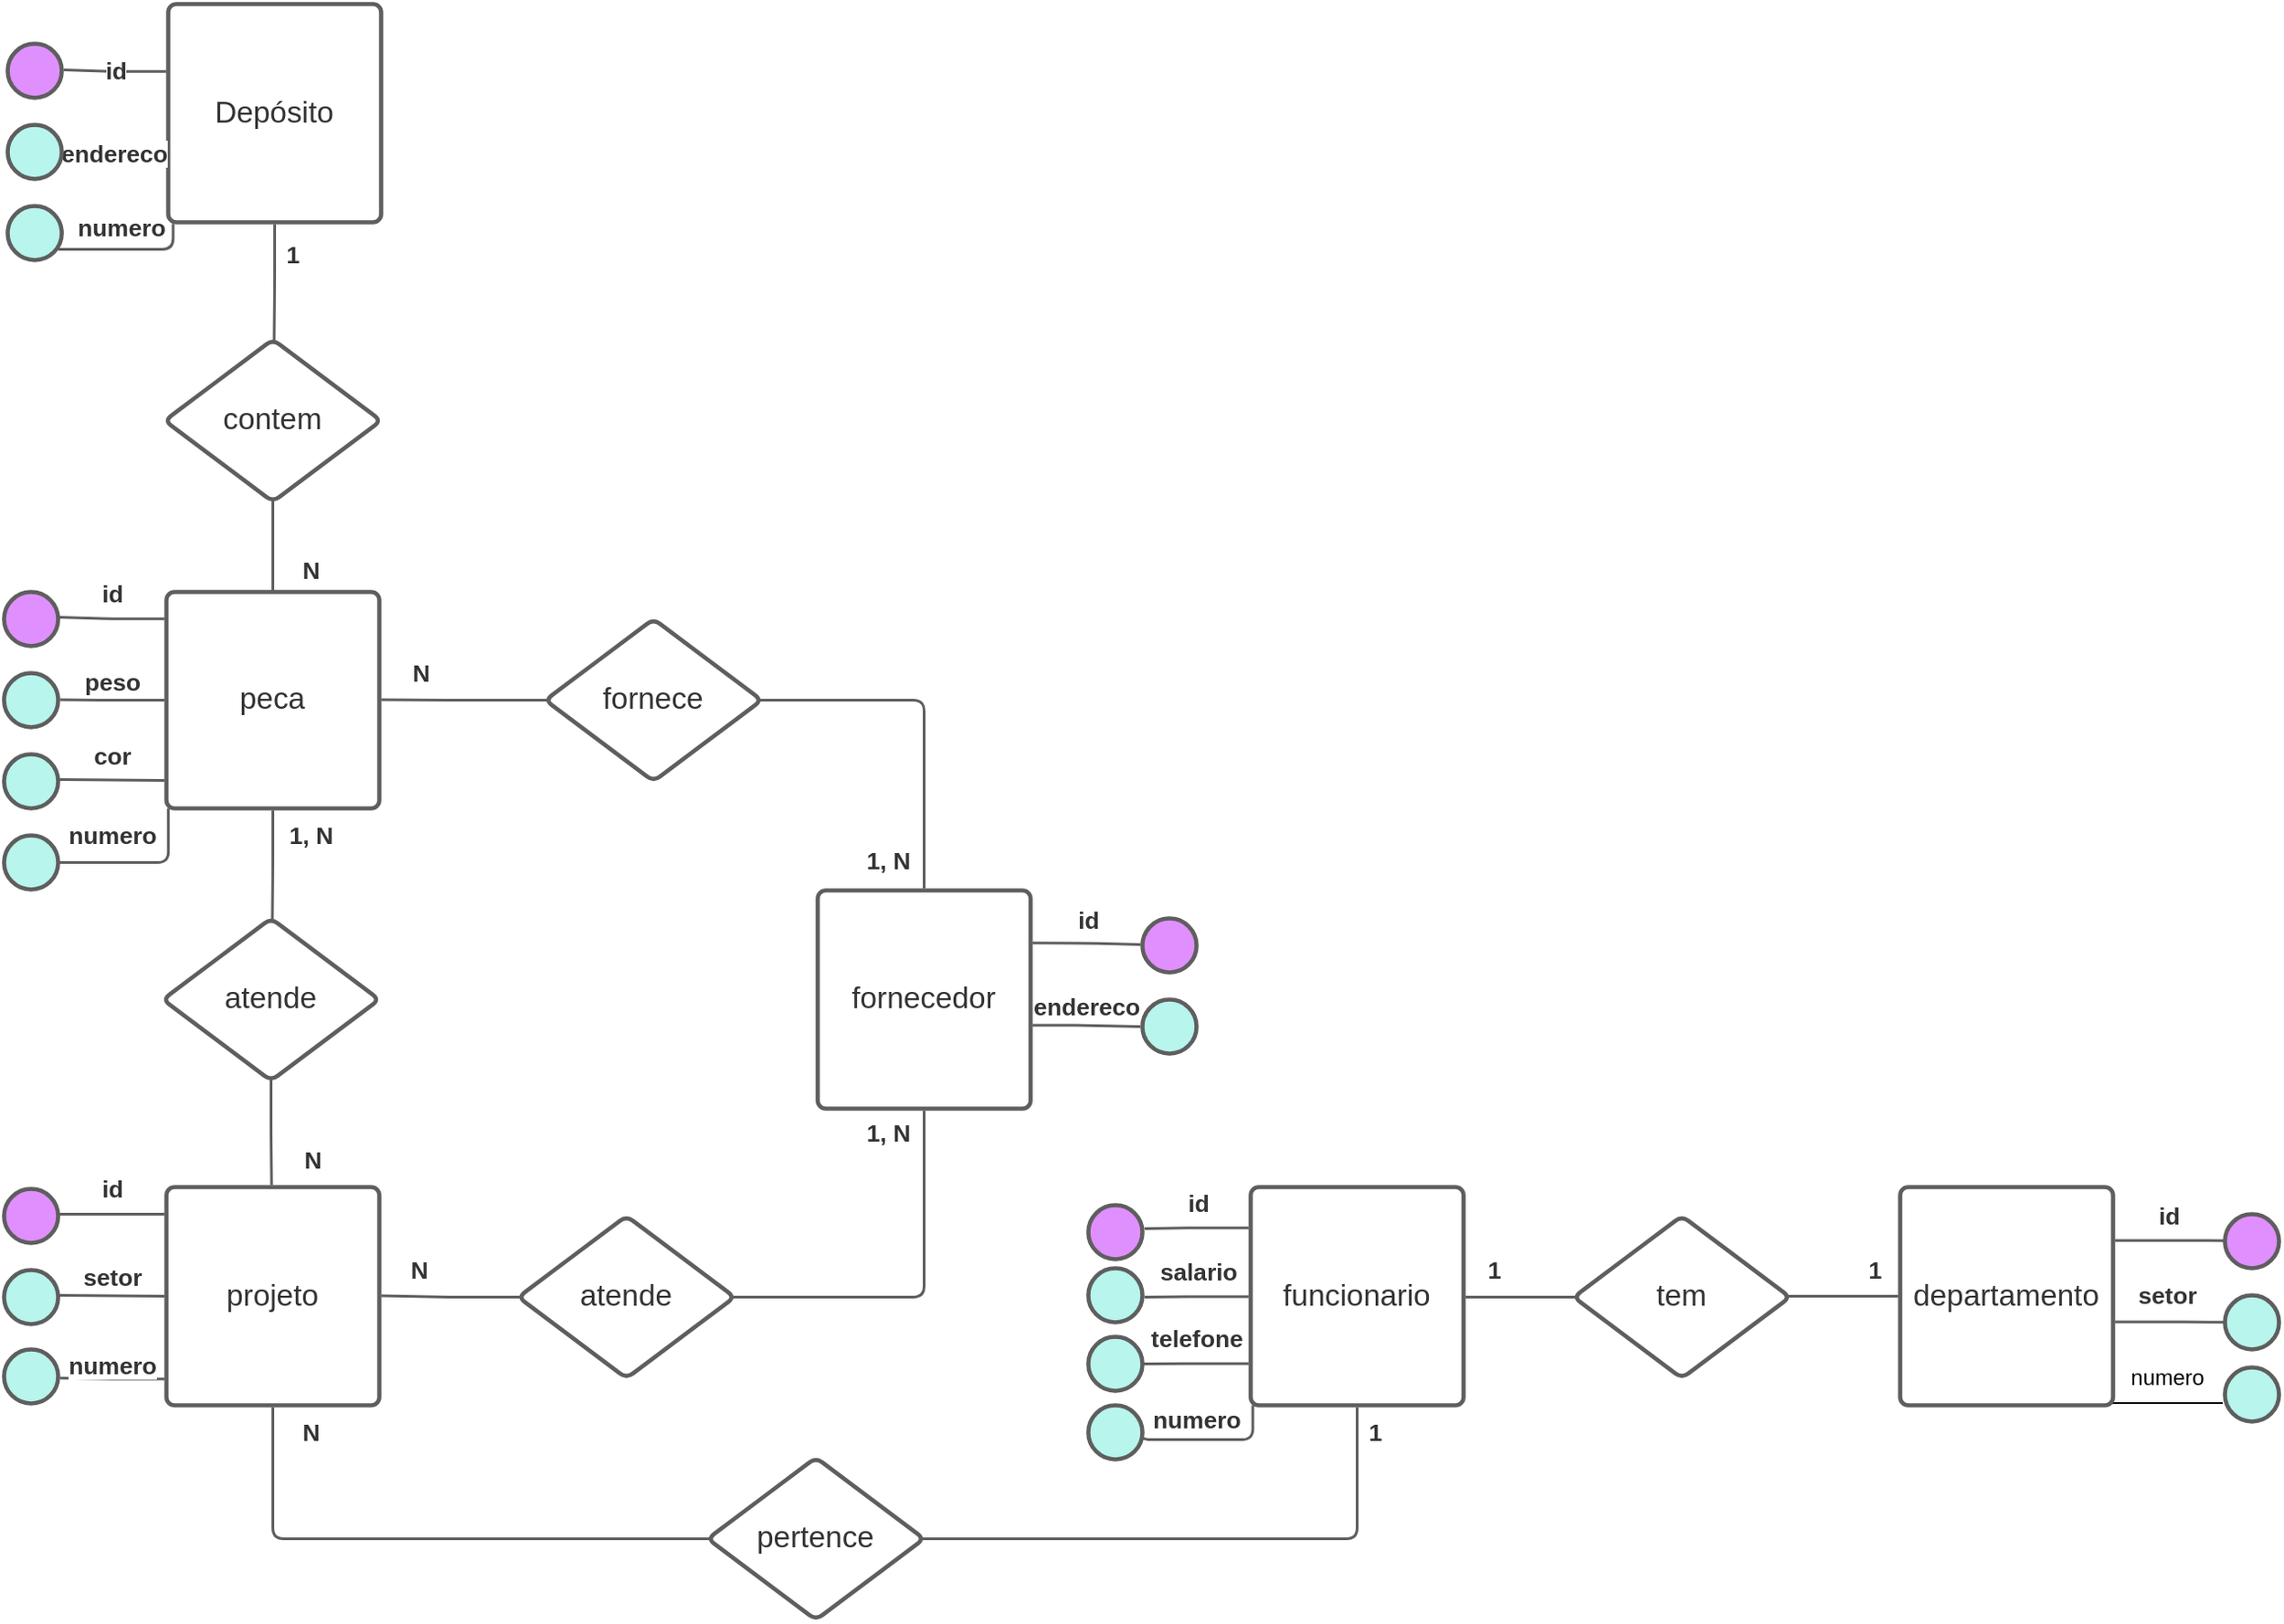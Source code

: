 <mxfile version="21.1.0" type="github" pages="3">
  <diagram name="Página-1" id="lJ0Gdcr0FVHyZRpdmnRm">
    <mxGraphModel dx="1434" dy="1933" grid="1" gridSize="10" guides="1" tooltips="1" connect="1" arrows="1" fold="1" page="1" pageScale="1" pageWidth="827" pageHeight="1169" math="0" shadow="0">
      <root>
        <mxCell id="0" />
        <mxCell id="1" parent="0" />
        <mxCell id="YMuIUM92OhcewyhlncTj-1" value="projeto" style="html=1;overflow=block;blockSpacing=1;whiteSpace=wrap;fontSize=16.7;fontColor=#333333;spacing=3.8;strokeColor=#5e5e5e;strokeOpacity=100;rounded=1;absoluteArcSize=1;arcSize=9;strokeWidth=2.3;lucidId=b0jIdRNXW_Y9;" parent="1" vertex="1">
          <mxGeometry x="150" y="600" width="118" height="121" as="geometry" />
        </mxCell>
        <mxCell id="YMuIUM92OhcewyhlncTj-2" value="" style="html=1;jettySize=18;whiteSpace=wrap;fontSize=13;strokeColor=#5E5E5E;strokeWidth=1.5;rounded=1;arcSize=12;edgeStyle=orthogonalEdgeStyle;startArrow=none;endArrow=none;exitX=-0.009;exitY=0.5;exitPerimeter=0;lucidId=~8jIGwIqMfgq;" parent="1" source="YMuIUM92OhcewyhlncTj-1" edge="1">
          <mxGeometry width="100" height="100" relative="1" as="geometry">
            <Array as="points" />
            <mxPoint x="90" y="660" as="targetPoint" />
          </mxGeometry>
        </mxCell>
        <mxCell id="YMuIUM92OhcewyhlncTj-3" value="setor" style="text;html=1;resizable=0;labelBackgroundColor=default;align=center;verticalAlign=middle;fontStyle=1;fontColor=#333333;fontSize=13.3;" parent="YMuIUM92OhcewyhlncTj-2" vertex="1">
          <mxGeometry relative="1" as="geometry">
            <mxPoint y="-10" as="offset" />
          </mxGeometry>
        </mxCell>
        <mxCell id="YMuIUM92OhcewyhlncTj-4" value="" style="html=1;jettySize=18;whiteSpace=wrap;fontSize=13;strokeColor=#5E5E5E;strokeWidth=1.5;rounded=1;arcSize=12;edgeStyle=orthogonalEdgeStyle;startArrow=none;endArrow=none;exitX=-0.009;exitY=0.124;exitPerimeter=0;lucidId=O9jIyGu8p0MI;" parent="1" source="YMuIUM92OhcewyhlncTj-1" edge="1">
          <mxGeometry width="100" height="100" relative="1" as="geometry">
            <Array as="points" />
            <mxPoint x="90" y="615" as="targetPoint" />
          </mxGeometry>
        </mxCell>
        <mxCell id="YMuIUM92OhcewyhlncTj-5" value="id" style="text;html=1;resizable=0;labelBackgroundColor=default;align=center;verticalAlign=middle;fontStyle=1;fontColor=#333333;fontSize=13.3;" parent="YMuIUM92OhcewyhlncTj-4" vertex="1">
          <mxGeometry relative="1" as="geometry">
            <mxPoint y="-15" as="offset" />
          </mxGeometry>
        </mxCell>
        <mxCell id="YMuIUM92OhcewyhlncTj-6" value="" style="html=1;overflow=block;blockSpacing=1;whiteSpace=wrap;ellipse;fontSize=13;spacing=3.8;strokeColor=#5e5e5e;strokeOpacity=100;fillOpacity=100;rounded=1;absoluteArcSize=1;arcSize=9;fillColor=#e08fff;strokeWidth=2.3;lucidId=T9jIQmb65wuV;" parent="1" vertex="1">
          <mxGeometry x="60" y="601" width="30" height="30" as="geometry" />
        </mxCell>
        <mxCell id="YMuIUM92OhcewyhlncTj-7" value="" style="html=1;overflow=block;blockSpacing=1;whiteSpace=wrap;ellipse;fontSize=13;spacing=3.8;strokeColor=#5e5e5e;strokeOpacity=100;fillOpacity=100;rounded=1;absoluteArcSize=1;arcSize=9;fillColor=#b8f5ed;strokeWidth=2.3;lucidId=i~jI2AtwTFMu;" parent="1" vertex="1">
          <mxGeometry x="60" y="646" width="30" height="30" as="geometry" />
        </mxCell>
        <mxCell id="YMuIUM92OhcewyhlncTj-8" value="funcionario" style="html=1;overflow=block;blockSpacing=1;whiteSpace=wrap;fontSize=16.7;fontColor=#333333;spacing=3.8;strokeColor=#5e5e5e;strokeOpacity=100;rounded=1;absoluteArcSize=1;arcSize=9;strokeWidth=2.3;lucidId=F~jI04aDoL8M;" parent="1" vertex="1">
          <mxGeometry x="751" y="600" width="118" height="121" as="geometry" />
        </mxCell>
        <mxCell id="YMuIUM92OhcewyhlncTj-9" value="" style="html=1;jettySize=18;whiteSpace=wrap;fontSize=13;strokeColor=#5E5E5E;strokeWidth=1.5;rounded=1;arcSize=12;edgeStyle=orthogonalEdgeStyle;startArrow=none;endArrow=none;exitX=-0.009;exitY=0.502;exitPerimeter=0;entryX=1.038;entryY=0.5;entryPerimeter=0;lucidId=F~jIgew0bvit;" parent="1" source="YMuIUM92OhcewyhlncTj-8" edge="1">
          <mxGeometry width="100" height="100" relative="1" as="geometry">
            <Array as="points" />
            <mxPoint x="692.14" y="661" as="targetPoint" />
          </mxGeometry>
        </mxCell>
        <mxCell id="YMuIUM92OhcewyhlncTj-10" value="salario" style="text;html=1;resizable=0;labelBackgroundColor=default;align=center;verticalAlign=middle;fontStyle=1;fontColor=#333333;fontSize=13.3;" parent="YMuIUM92OhcewyhlncTj-9" vertex="1">
          <mxGeometry x="0.125" relative="1" as="geometry">
            <mxPoint x="4" y="-15" as="offset" />
          </mxGeometry>
        </mxCell>
        <mxCell id="YMuIUM92OhcewyhlncTj-11" value="" style="html=1;jettySize=18;whiteSpace=wrap;fontSize=13;strokeColor=#5E5E5E;strokeWidth=1.5;rounded=1;arcSize=12;edgeStyle=orthogonalEdgeStyle;startArrow=none;endArrow=none;exitX=-0.009;exitY=0.809;exitPerimeter=0;lucidId=F~jIYuqvldBp;" parent="1" source="YMuIUM92OhcewyhlncTj-8" edge="1">
          <mxGeometry width="100" height="100" relative="1" as="geometry">
            <Array as="points" />
            <mxPoint x="686" y="698" as="targetPoint" />
          </mxGeometry>
        </mxCell>
        <mxCell id="YMuIUM92OhcewyhlncTj-12" value="telefone" style="text;html=1;resizable=0;labelBackgroundColor=default;align=center;verticalAlign=middle;fontStyle=1;fontColor=#333333;fontSize=13.3;" parent="YMuIUM92OhcewyhlncTj-11" vertex="1">
          <mxGeometry relative="1" as="geometry">
            <mxPoint x="3" y="-15" as="offset" />
          </mxGeometry>
        </mxCell>
        <mxCell id="YMuIUM92OhcewyhlncTj-13" value="" style="html=1;jettySize=18;whiteSpace=wrap;fontSize=13;strokeColor=#5E5E5E;strokeWidth=1.5;rounded=1;arcSize=12;edgeStyle=orthogonalEdgeStyle;startArrow=none;endArrow=none;exitX=-0.009;exitY=0.187;exitPerimeter=0;entryX=1.038;entryY=0.5;entryPerimeter=0;lucidId=F~jIOwM~H6Hq;" parent="1" source="YMuIUM92OhcewyhlncTj-8" edge="1">
          <mxGeometry width="100" height="100" relative="1" as="geometry">
            <Array as="points" />
            <mxPoint x="692.14" y="623" as="targetPoint" />
          </mxGeometry>
        </mxCell>
        <mxCell id="YMuIUM92OhcewyhlncTj-14" value="id" style="text;html=1;resizable=0;labelBackgroundColor=default;align=center;verticalAlign=middle;fontStyle=1;fontColor=#333333;fontSize=13.3;" parent="YMuIUM92OhcewyhlncTj-13" vertex="1">
          <mxGeometry relative="1" as="geometry">
            <mxPoint y="-15" as="offset" />
          </mxGeometry>
        </mxCell>
        <mxCell id="YMuIUM92OhcewyhlncTj-17" value="" style="html=1;overflow=block;blockSpacing=1;whiteSpace=wrap;ellipse;fontSize=13;spacing=3.8;strokeColor=#5e5e5e;strokeOpacity=100;fillOpacity=100;rounded=1;absoluteArcSize=1;arcSize=9;fillColor=#b8f5ed;strokeWidth=2.3;lucidId=F~jI9EstbD~K;" parent="1" vertex="1">
          <mxGeometry x="661" y="683" width="30" height="30" as="geometry" />
        </mxCell>
        <mxCell id="YMuIUM92OhcewyhlncTj-93" style="edgeStyle=orthogonalEdgeStyle;rounded=0;orthogonalLoop=1;jettySize=auto;html=1;exitX=1;exitY=0.75;exitDx=0;exitDy=0;endArrow=none;endFill=0;" parent="1" source="YMuIUM92OhcewyhlncTj-18" edge="1">
          <mxGeometry relative="1" as="geometry">
            <mxPoint x="1290" y="720" as="targetPoint" />
            <Array as="points">
              <mxPoint x="1229" y="720" />
            </Array>
          </mxGeometry>
        </mxCell>
        <mxCell id="YMuIUM92OhcewyhlncTj-18" value="departamento" style="html=1;overflow=block;blockSpacing=1;whiteSpace=wrap;fontSize=16.7;fontColor=#333333;spacing=3.8;strokeColor=#5e5e5e;strokeOpacity=100;rounded=1;absoluteArcSize=1;arcSize=9;strokeWidth=2.3;lucidId=T~jINjmDH2eq;" parent="1" vertex="1">
          <mxGeometry x="1111" y="600" width="118" height="121" as="geometry" />
        </mxCell>
        <mxCell id="YMuIUM92OhcewyhlncTj-19" value="Depósito" style="html=1;overflow=block;blockSpacing=1;whiteSpace=wrap;fontSize=16.7;fontColor=#333333;spacing=3.8;strokeColor=#5e5e5e;strokeOpacity=100;rounded=1;absoluteArcSize=1;arcSize=9;strokeWidth=2.3;lucidId=~~jI1~KkqKt5;" parent="1" vertex="1">
          <mxGeometry x="151" y="-56" width="118" height="121" as="geometry" />
        </mxCell>
        <mxCell id="YMuIUM92OhcewyhlncTj-20" value="" style="html=1;jettySize=18;whiteSpace=wrap;fontSize=13;strokeColor=#5E5E5E;strokeWidth=1.5;rounded=1;arcSize=12;edgeStyle=orthogonalEdgeStyle;startArrow=none;endArrow=none;exitX=-0.009;exitY=0.683;exitPerimeter=0;lucidId=~~jIitdZxBqa;" parent="1" source="YMuIUM92OhcewyhlncTj-19" edge="1">
          <mxGeometry width="100" height="100" relative="1" as="geometry">
            <Array as="points" />
            <mxPoint x="92" y="26" as="targetPoint" />
          </mxGeometry>
        </mxCell>
        <mxCell id="YMuIUM92OhcewyhlncTj-21" value="endereco" style="text;html=1;resizable=0;labelBackgroundColor=default;align=center;verticalAlign=middle;fontStyle=1;fontColor=#333333;fontSize=13.3;" parent="YMuIUM92OhcewyhlncTj-20" vertex="1">
          <mxGeometry relative="1" as="geometry">
            <mxPoint as="offset" />
          </mxGeometry>
        </mxCell>
        <mxCell id="YMuIUM92OhcewyhlncTj-22" value="" style="html=1;jettySize=18;whiteSpace=wrap;fontSize=13;strokeColor=#5E5E5E;strokeWidth=1.5;rounded=1;arcSize=12;edgeStyle=orthogonalEdgeStyle;startArrow=none;endArrow=none;exitX=-0.009;exitY=0.309;exitPerimeter=0;entryX=1.037;entryY=0.483;entryPerimeter=0;lucidId=~~jIXbPfPmAS;" parent="1" source="YMuIUM92OhcewyhlncTj-19" target="YMuIUM92OhcewyhlncTj-24" edge="1">
          <mxGeometry width="100" height="100" relative="1" as="geometry">
            <Array as="points" />
          </mxGeometry>
        </mxCell>
        <mxCell id="YMuIUM92OhcewyhlncTj-23" value="id" style="text;html=1;resizable=0;labelBackgroundColor=default;align=center;verticalAlign=middle;fontStyle=1;fontColor=#333333;fontSize=13.3;" parent="YMuIUM92OhcewyhlncTj-22" vertex="1">
          <mxGeometry relative="1" as="geometry">
            <mxPoint as="offset" />
          </mxGeometry>
        </mxCell>
        <mxCell id="YMuIUM92OhcewyhlncTj-24" value="" style="html=1;overflow=block;blockSpacing=1;whiteSpace=wrap;ellipse;fontSize=13;spacing=3.8;strokeColor=#5e5e5e;strokeOpacity=100;fillOpacity=100;rounded=1;absoluteArcSize=1;arcSize=9;fillColor=#e08fff;strokeWidth=2.3;lucidId=~~jIr-dlHwkN;" parent="1" vertex="1">
          <mxGeometry x="62" y="-34" width="30" height="30" as="geometry" />
        </mxCell>
        <mxCell id="YMuIUM92OhcewyhlncTj-25" value="" style="html=1;overflow=block;blockSpacing=1;whiteSpace=wrap;ellipse;fontSize=13;spacing=3.8;strokeColor=#5e5e5e;strokeOpacity=100;fillOpacity=100;rounded=1;absoluteArcSize=1;arcSize=9;fillColor=#b8f5ed;strokeWidth=2.3;lucidId=~~jIkVZ-K.KO;" parent="1" vertex="1">
          <mxGeometry x="62" y="11" width="30" height="30" as="geometry" />
        </mxCell>
        <mxCell id="YMuIUM92OhcewyhlncTj-26" value="peca" style="html=1;overflow=block;blockSpacing=1;whiteSpace=wrap;fontSize=16.7;fontColor=#333333;spacing=3.8;strokeColor=#5e5e5e;strokeOpacity=100;rounded=1;absoluteArcSize=1;arcSize=9;strokeWidth=2.3;lucidId=jakIE3K-4X~.;" parent="1" vertex="1">
          <mxGeometry x="150" y="270" width="118" height="120" as="geometry" />
        </mxCell>
        <mxCell id="YMuIUM92OhcewyhlncTj-27" value="" style="html=1;jettySize=18;whiteSpace=wrap;fontSize=13;strokeColor=#5E5E5E;strokeWidth=1.5;rounded=1;arcSize=12;edgeStyle=orthogonalEdgeStyle;startArrow=none;endArrow=none;exitX=-0.009;exitY=0.871;exitPerimeter=0;lucidId=jakIgKjDCaJv;" parent="1" source="YMuIUM92OhcewyhlncTj-26" edge="1">
          <mxGeometry width="100" height="100" relative="1" as="geometry">
            <Array as="points" />
            <mxPoint x="90" y="374" as="targetPoint" />
          </mxGeometry>
        </mxCell>
        <mxCell id="YMuIUM92OhcewyhlncTj-28" value="cor" style="text;html=1;resizable=0;labelBackgroundColor=default;align=center;verticalAlign=middle;fontStyle=1;fontColor=#333333;fontSize=13.3;" parent="YMuIUM92OhcewyhlncTj-27" vertex="1">
          <mxGeometry relative="1" as="geometry">
            <mxPoint y="-14" as="offset" />
          </mxGeometry>
        </mxCell>
        <mxCell id="YMuIUM92OhcewyhlncTj-29" value="" style="html=1;jettySize=18;whiteSpace=wrap;fontSize=13;strokeColor=#5E5E5E;strokeWidth=1.5;rounded=1;arcSize=12;edgeStyle=orthogonalEdgeStyle;startArrow=none;endArrow=none;exitX=-0.009;exitY=0.124;exitPerimeter=0;lucidId=jakIqDQ7FTtp;" parent="1" source="YMuIUM92OhcewyhlncTj-26" edge="1">
          <mxGeometry width="100" height="100" relative="1" as="geometry">
            <Array as="points" />
            <mxPoint x="90" y="284" as="targetPoint" />
          </mxGeometry>
        </mxCell>
        <mxCell id="YMuIUM92OhcewyhlncTj-30" value="id" style="text;html=1;resizable=0;labelBackgroundColor=default;align=center;verticalAlign=middle;fontStyle=1;fontColor=#333333;fontSize=13.3;" parent="YMuIUM92OhcewyhlncTj-29" vertex="1">
          <mxGeometry relative="1" as="geometry">
            <mxPoint y="-14" as="offset" />
          </mxGeometry>
        </mxCell>
        <mxCell id="YMuIUM92OhcewyhlncTj-31" value="" style="html=1;overflow=block;blockSpacing=1;whiteSpace=wrap;ellipse;fontSize=13;spacing=3.8;strokeColor=#5e5e5e;strokeOpacity=100;fillOpacity=100;rounded=1;absoluteArcSize=1;arcSize=9;fillColor=#e08fff;strokeWidth=2.3;lucidId=jakIp.l8Lxlc;" parent="1" vertex="1">
          <mxGeometry x="60" y="270" width="30" height="30" as="geometry" />
        </mxCell>
        <mxCell id="YMuIUM92OhcewyhlncTj-32" value="" style="html=1;overflow=block;blockSpacing=1;whiteSpace=wrap;ellipse;fontSize=13;spacing=3.8;strokeColor=#5e5e5e;strokeOpacity=100;fillOpacity=100;rounded=1;absoluteArcSize=1;arcSize=9;fillColor=#b8f5ed;strokeWidth=2.3;lucidId=jakIr9.R6tSW;" parent="1" vertex="1">
          <mxGeometry x="60" y="315" width="30" height="30" as="geometry" />
        </mxCell>
        <mxCell id="YMuIUM92OhcewyhlncTj-33" value="" style="html=1;overflow=block;blockSpacing=1;whiteSpace=wrap;ellipse;fontSize=13;spacing=3.8;strokeColor=#5e5e5e;strokeOpacity=100;fillOpacity=100;rounded=1;absoluteArcSize=1;arcSize=9;fillColor=#b8f5ed;strokeWidth=2.3;lucidId=jakIJq~OMCcw;" parent="1" vertex="1">
          <mxGeometry x="60" y="360" width="30" height="30" as="geometry" />
        </mxCell>
        <mxCell id="YMuIUM92OhcewyhlncTj-34" value="fornecedor" style="html=1;overflow=block;blockSpacing=1;whiteSpace=wrap;fontSize=16.7;fontColor=#333333;spacing=3.8;strokeColor=#5e5e5e;strokeOpacity=100;rounded=1;absoluteArcSize=1;arcSize=9;strokeWidth=2.3;lucidId=8akIa226I4ow;" parent="1" vertex="1">
          <mxGeometry x="511" y="435.5" width="118" height="121" as="geometry" />
        </mxCell>
        <mxCell id="YMuIUM92OhcewyhlncTj-35" value="" style="html=1;jettySize=18;whiteSpace=wrap;fontSize=13;strokeColor=#5E5E5E;strokeWidth=1.5;rounded=1;arcSize=12;edgeStyle=orthogonalEdgeStyle;startArrow=none;endArrow=none;exitX=1.009;exitY=0.618;exitPerimeter=0;entryX=-0.038;entryY=0.5;entryPerimeter=0;lucidId=8akIIobINzit;" parent="1" source="YMuIUM92OhcewyhlncTj-34" target="YMuIUM92OhcewyhlncTj-41" edge="1">
          <mxGeometry width="100" height="100" relative="1" as="geometry">
            <Array as="points" />
          </mxGeometry>
        </mxCell>
        <mxCell id="YMuIUM92OhcewyhlncTj-36" value=" " style="text;html=1;resizable=0;labelBackgroundColor=default;align=center;verticalAlign=middle;fontColor=default;fontSize=16;" parent="YMuIUM92OhcewyhlncTj-35" vertex="1">
          <mxGeometry x="0.56" relative="1" as="geometry" />
        </mxCell>
        <mxCell id="YMuIUM92OhcewyhlncTj-37" value="endereco" style="text;html=1;resizable=0;labelBackgroundColor=default;align=center;verticalAlign=middle;fontStyle=1;fontColor=#333333;fontSize=13.3;" parent="YMuIUM92OhcewyhlncTj-35" vertex="1">
          <mxGeometry x="0.7" relative="1" as="geometry">
            <mxPoint x="-21" y="-11" as="offset" />
          </mxGeometry>
        </mxCell>
        <mxCell id="YMuIUM92OhcewyhlncTj-38" value="" style="html=1;jettySize=18;whiteSpace=wrap;fontSize=13;strokeColor=#5E5E5E;strokeWidth=1.5;rounded=1;arcSize=12;edgeStyle=orthogonalEdgeStyle;startArrow=none;endArrow=none;exitX=1.009;exitY=0.241;exitPerimeter=0;entryX=-0.036;entryY=0.483;entryPerimeter=0;lucidId=8akIoKkd~wer;" parent="1" source="YMuIUM92OhcewyhlncTj-34" target="YMuIUM92OhcewyhlncTj-40" edge="1">
          <mxGeometry width="100" height="100" relative="1" as="geometry">
            <Array as="points" />
          </mxGeometry>
        </mxCell>
        <mxCell id="YMuIUM92OhcewyhlncTj-39" value="id" style="text;html=1;resizable=0;labelBackgroundColor=default;align=center;verticalAlign=middle;fontStyle=1;fontColor=#333333;fontSize=13.3;" parent="YMuIUM92OhcewyhlncTj-38" vertex="1">
          <mxGeometry relative="1" as="geometry">
            <mxPoint x="1" y="-14" as="offset" />
          </mxGeometry>
        </mxCell>
        <mxCell id="YMuIUM92OhcewyhlncTj-40" value="" style="html=1;overflow=block;blockSpacing=1;whiteSpace=wrap;ellipse;fontSize=13;spacing=3.8;strokeColor=#5e5e5e;strokeOpacity=100;fillOpacity=100;rounded=1;absoluteArcSize=1;arcSize=9;fillColor=#e08fff;strokeWidth=2.3;lucidId=8akIzjRjPwz1;" parent="1" vertex="1">
          <mxGeometry x="691" y="451" width="30" height="30" as="geometry" />
        </mxCell>
        <mxCell id="YMuIUM92OhcewyhlncTj-41" value="" style="html=1;overflow=block;blockSpacing=1;whiteSpace=wrap;ellipse;fontSize=13;spacing=3.8;strokeColor=#5e5e5e;strokeOpacity=100;fillOpacity=100;rounded=1;absoluteArcSize=1;arcSize=9;fillColor=#b8f5ed;strokeWidth=2.3;lucidId=8akIMGdwfp7d;" parent="1" vertex="1">
          <mxGeometry x="691" y="496" width="30" height="30" as="geometry" />
        </mxCell>
        <mxCell id="YMuIUM92OhcewyhlncTj-42" value="" style="html=1;jettySize=18;whiteSpace=wrap;fontSize=13;strokeColor=#5E5E5E;strokeWidth=1.5;rounded=1;arcSize=12;edgeStyle=orthogonalEdgeStyle;startArrow=none;endArrow=none;exitX=-0.009;exitY=0.5;exitPerimeter=0;entryX=1.037;entryY=0.492;entryPerimeter=0;lucidId=ikkI0fLx-E6I;" parent="1" source="YMuIUM92OhcewyhlncTj-26" target="YMuIUM92OhcewyhlncTj-32" edge="1">
          <mxGeometry width="100" height="100" relative="1" as="geometry">
            <Array as="points" />
          </mxGeometry>
        </mxCell>
        <mxCell id="YMuIUM92OhcewyhlncTj-43" value="peso" style="text;html=1;resizable=0;labelBackgroundColor=default;align=center;verticalAlign=middle;fontStyle=1;fontColor=#333333;fontSize=13.3;" parent="YMuIUM92OhcewyhlncTj-42" vertex="1">
          <mxGeometry relative="1" as="geometry">
            <mxPoint y="-10" as="offset" />
          </mxGeometry>
        </mxCell>
        <mxCell id="YMuIUM92OhcewyhlncTj-44" value="tem" style="html=1;overflow=block;blockSpacing=1;whiteSpace=wrap;rhombus;fontSize=16.7;fontColor=#333333;spacing=3.8;strokeColor=#5e5e5e;strokeOpacity=100;fillOpacity=0;rounded=1;absoluteArcSize=1;arcSize=9;fillColor=#000000;strokeWidth=2.3;lucidId=9nkIm35I-Jwh;" parent="1" vertex="1">
          <mxGeometry x="930" y="616" width="120" height="90" as="geometry" />
        </mxCell>
        <mxCell id="YMuIUM92OhcewyhlncTj-45" value="" style="html=1;jettySize=18;whiteSpace=wrap;fontSize=13;strokeColor=#5E5E5E;strokeWidth=1.5;rounded=1;arcSize=12;edgeStyle=orthogonalEdgeStyle;startArrow=none;endArrow=none;exitX=0.5;exitY=1.009;exitPerimeter=0;entryX=0.991;entryY=0.5;entryPerimeter=0;lucidId=DqkIitgrGft5;" parent="1" source="YMuIUM92OhcewyhlncTj-8" target="YMuIUM92OhcewyhlncTj-49" edge="1">
          <mxGeometry width="100" height="100" relative="1" as="geometry">
            <Array as="points">
              <mxPoint x="810" y="795" />
            </Array>
          </mxGeometry>
        </mxCell>
        <mxCell id="YMuIUM92OhcewyhlncTj-46" value="1" style="text;html=1;resizable=0;labelBackgroundColor=default;align=center;verticalAlign=middle;fontStyle=1;fontColor=#333333;fontSize=13.3;" parent="YMuIUM92OhcewyhlncTj-45" vertex="1">
          <mxGeometry x="-0.913" relative="1" as="geometry">
            <mxPoint x="10" as="offset" />
          </mxGeometry>
        </mxCell>
        <mxCell id="YMuIUM92OhcewyhlncTj-47" value="" style="html=1;jettySize=18;whiteSpace=wrap;fontSize=13;strokeColor=#5E5E5E;strokeWidth=1.5;rounded=1;arcSize=12;edgeStyle=orthogonalEdgeStyle;startArrow=none;endArrow=none;exitX=0.009;exitY=0.5;exitPerimeter=0;entryX=0.5;entryY=1.009;entryPerimeter=0;lucidId=HqkIA-.pXedk;" parent="1" source="YMuIUM92OhcewyhlncTj-49" target="YMuIUM92OhcewyhlncTj-1" edge="1">
          <mxGeometry width="100" height="100" relative="1" as="geometry">
            <Array as="points" />
          </mxGeometry>
        </mxCell>
        <mxCell id="YMuIUM92OhcewyhlncTj-48" value="N" style="text;html=1;resizable=0;labelBackgroundColor=default;align=center;verticalAlign=middle;fontStyle=1;fontColor=#333333;fontSize=13.3;" parent="YMuIUM92OhcewyhlncTj-47" vertex="1">
          <mxGeometry x="0.881" relative="1" as="geometry">
            <mxPoint x="21" y="-5" as="offset" />
          </mxGeometry>
        </mxCell>
        <mxCell id="YMuIUM92OhcewyhlncTj-49" value="pertence" style="html=1;overflow=block;blockSpacing=1;whiteSpace=wrap;rhombus;fontSize=16.7;fontColor=#333333;spacing=3.8;strokeColor=#5e5e5e;strokeOpacity=100;fillOpacity=0;rounded=1;absoluteArcSize=1;arcSize=9;fillColor=#000000;strokeWidth=2.3;lucidId=HqkIaE28fOwy;" parent="1" vertex="1">
          <mxGeometry x="450" y="750" width="120" height="90" as="geometry" />
        </mxCell>
        <mxCell id="YMuIUM92OhcewyhlncTj-50" value="atende" style="html=1;overflow=block;blockSpacing=1;whiteSpace=wrap;rhombus;fontSize=16.7;fontColor=#333333;spacing=3.8;strokeColor=#5e5e5e;strokeOpacity=100;fillOpacity=0;rounded=1;absoluteArcSize=1;arcSize=9;fillColor=#000000;strokeWidth=2.3;lucidId=WukI7734kmE~;" parent="1" vertex="1">
          <mxGeometry x="148" y="451" width="120" height="90" as="geometry" />
        </mxCell>
        <mxCell id="YMuIUM92OhcewyhlncTj-51" value="" style="html=1;jettySize=18;whiteSpace=wrap;fontSize=13;strokeColor=#5E5E5E;strokeWidth=1.5;rounded=1;arcSize=12;edgeStyle=orthogonalEdgeStyle;startArrow=none;endArrow=none;exitX=0.5;exitY=1.009;exitPerimeter=0;entryX=0.506;entryY=0.005;entryPerimeter=0;lucidId=HvkIkRtzUAPj;" parent="1" source="YMuIUM92OhcewyhlncTj-26" target="YMuIUM92OhcewyhlncTj-50" edge="1">
          <mxGeometry width="100" height="100" relative="1" as="geometry">
            <Array as="points" />
          </mxGeometry>
        </mxCell>
        <mxCell id="YMuIUM92OhcewyhlncTj-52" value="1, N" style="text;html=1;resizable=0;labelBackgroundColor=default;align=center;verticalAlign=middle;fontStyle=1;fontColor=#333333;fontSize=13.3;" parent="YMuIUM92OhcewyhlncTj-51" vertex="1">
          <mxGeometry x="-0.348" relative="1" as="geometry">
            <mxPoint x="21" y="-6" as="offset" />
          </mxGeometry>
        </mxCell>
        <mxCell id="YMuIUM92OhcewyhlncTj-53" value="" style="html=1;jettySize=18;whiteSpace=wrap;fontSize=13;strokeColor=#5E5E5E;strokeWidth=1.5;rounded=1;arcSize=12;edgeStyle=orthogonalEdgeStyle;startArrow=none;endArrow=none;exitX=0.5;exitY=0.996;exitPerimeter=0;entryX=0.494;entryY=-0.009;entryPerimeter=0;lucidId=MvkIcAMhFRf_;" parent="1" source="YMuIUM92OhcewyhlncTj-50" target="YMuIUM92OhcewyhlncTj-1" edge="1">
          <mxGeometry width="100" height="100" relative="1" as="geometry">
            <Array as="points" />
          </mxGeometry>
        </mxCell>
        <mxCell id="YMuIUM92OhcewyhlncTj-54" value="N" style="text;html=1;resizable=0;labelBackgroundColor=default;align=center;verticalAlign=middle;fontStyle=1;fontColor=#333333;fontSize=13.3;" parent="YMuIUM92OhcewyhlncTj-53" vertex="1">
          <mxGeometry x="0.524" relative="1" as="geometry">
            <mxPoint x="22" as="offset" />
          </mxGeometry>
        </mxCell>
        <mxCell id="YMuIUM92OhcewyhlncTj-55" value="" style="html=1;jettySize=18;whiteSpace=wrap;fontSize=13;strokeColor=#5E5E5E;strokeWidth=1.5;rounded=1;arcSize=12;edgeStyle=orthogonalEdgeStyle;startArrow=none;endArrow=none;exitX=0.5;exitY=1.009;exitPerimeter=0;entryX=0.991;entryY=0.5;entryPerimeter=0;lucidId=xykIh6G4ZGhu;" parent="1" source="YMuIUM92OhcewyhlncTj-34" target="YMuIUM92OhcewyhlncTj-57" edge="1">
          <mxGeometry width="100" height="100" relative="1" as="geometry">
            <Array as="points">
              <mxPoint x="570" y="661" />
            </Array>
          </mxGeometry>
        </mxCell>
        <mxCell id="YMuIUM92OhcewyhlncTj-56" value="1, N" style="text;html=1;resizable=0;labelBackgroundColor=default;align=center;verticalAlign=middle;fontStyle=1;fontColor=#333333;fontSize=13.3;" parent="YMuIUM92OhcewyhlncTj-55" vertex="1">
          <mxGeometry x="-0.849" relative="1" as="geometry">
            <mxPoint x="-20" y="-4" as="offset" />
          </mxGeometry>
        </mxCell>
        <mxCell id="19EqTkSsYe7J2zRM66Hi-1" style="edgeStyle=orthogonalEdgeStyle;rounded=0;orthogonalLoop=1;jettySize=auto;html=1;exitX=0;exitY=0;exitDx=0;exitDy=0;" edge="1" parent="YMuIUM92OhcewyhlncTj-55" source="YMuIUM92OhcewyhlncTj-56" target="YMuIUM92OhcewyhlncTj-56">
          <mxGeometry relative="1" as="geometry" />
        </mxCell>
        <mxCell id="YMuIUM92OhcewyhlncTj-57" value="atende" style="html=1;overflow=block;blockSpacing=1;whiteSpace=wrap;rhombus;fontSize=16.7;fontColor=#333333;spacing=3.8;strokeColor=#5e5e5e;strokeOpacity=100;fillOpacity=0;rounded=1;absoluteArcSize=1;arcSize=9;fillColor=#000000;strokeWidth=2.3;lucidId=BykIxAKyOhK2;" parent="1" vertex="1">
          <mxGeometry x="345" y="616" width="120" height="90" as="geometry" />
        </mxCell>
        <mxCell id="YMuIUM92OhcewyhlncTj-58" value="" style="html=1;jettySize=18;whiteSpace=wrap;fontSize=13.3;fontColor=#333333;fontStyle=1;strokeColor=#5E5E5E;strokeWidth=1.5;rounded=1;arcSize=12;edgeStyle=orthogonalEdgeStyle;startArrow=none;endArrow=none;exitX=0.009;exitY=0.5;exitPerimeter=0;entryX=1.009;entryY=0.498;entryPerimeter=0;lucidId=NykIEq6t0YiN;" parent="1" source="YMuIUM92OhcewyhlncTj-57" target="YMuIUM92OhcewyhlncTj-1" edge="1">
          <mxGeometry width="100" height="100" relative="1" as="geometry">
            <Array as="points" />
          </mxGeometry>
        </mxCell>
        <mxCell id="YMuIUM92OhcewyhlncTj-59" value="N" style="text;html=1;resizable=0;labelBackgroundColor=default;align=center;verticalAlign=middle;fontStyle=1;fontColor=#333333;fontSize=13.3;" parent="YMuIUM92OhcewyhlncTj-58" vertex="1">
          <mxGeometry x="0.694" relative="1" as="geometry">
            <mxPoint x="9" y="-15" as="offset" />
          </mxGeometry>
        </mxCell>
        <mxCell id="YMuIUM92OhcewyhlncTj-60" value="" style="html=1;jettySize=18;whiteSpace=wrap;fontSize=13;strokeColor=#5E5E5E;strokeWidth=1.5;rounded=1;arcSize=12;edgeStyle=orthogonalEdgeStyle;startArrow=none;endArrow=none;exitX=1.009;exitY=0.618;exitPerimeter=0;lucidId=yEkIzQCuoofd;" parent="1" source="YMuIUM92OhcewyhlncTj-18" edge="1">
          <mxGeometry width="100" height="100" relative="1" as="geometry">
            <Array as="points" />
            <mxPoint x="1321" y="675" as="targetPoint" />
          </mxGeometry>
        </mxCell>
        <mxCell id="YMuIUM92OhcewyhlncTj-61" value="setor" style="text;html=1;resizable=0;labelBackgroundColor=default;align=center;verticalAlign=middle;fontStyle=1;fontColor=#333333;fontSize=13.3;" parent="YMuIUM92OhcewyhlncTj-60" vertex="1">
          <mxGeometry x="-0.383" relative="1" as="geometry">
            <mxPoint y="-15" as="offset" />
          </mxGeometry>
        </mxCell>
        <mxCell id="YMuIUM92OhcewyhlncTj-62" value="" style="html=1;jettySize=18;whiteSpace=wrap;fontSize=13;strokeColor=#5E5E5E;strokeWidth=1.5;rounded=1;arcSize=12;edgeStyle=orthogonalEdgeStyle;startArrow=none;endArrow=none;exitX=1.009;exitY=0.245;exitPerimeter=0;lucidId=yEkI-ZYUdOCv;" parent="1" source="YMuIUM92OhcewyhlncTj-18" edge="1">
          <mxGeometry width="100" height="100" relative="1" as="geometry">
            <Array as="points" />
            <mxPoint x="1321" y="630" as="targetPoint" />
          </mxGeometry>
        </mxCell>
        <mxCell id="YMuIUM92OhcewyhlncTj-63" value="id" style="text;html=1;resizable=0;labelBackgroundColor=default;align=center;verticalAlign=middle;fontStyle=1;fontColor=#333333;fontSize=13.3;" parent="YMuIUM92OhcewyhlncTj-62" vertex="1">
          <mxGeometry x="-0.361" relative="1" as="geometry">
            <mxPoint y="-14" as="offset" />
          </mxGeometry>
        </mxCell>
        <mxCell id="YMuIUM92OhcewyhlncTj-64" value="" style="html=1;overflow=block;blockSpacing=1;whiteSpace=wrap;ellipse;fontSize=13;spacing=3.8;strokeColor=#5e5e5e;strokeOpacity=100;fillOpacity=100;rounded=1;absoluteArcSize=1;arcSize=9;fillColor=#e08fff;strokeWidth=2.3;lucidId=yEkIR-pPmUOF;" parent="1" vertex="1">
          <mxGeometry x="1291" y="615" width="30" height="30" as="geometry" />
        </mxCell>
        <mxCell id="YMuIUM92OhcewyhlncTj-65" value="" style="html=1;overflow=block;blockSpacing=1;whiteSpace=wrap;ellipse;fontSize=13;spacing=3.8;strokeColor=#5e5e5e;strokeOpacity=100;fillOpacity=100;rounded=1;absoluteArcSize=1;arcSize=9;fillColor=#b8f5ed;strokeWidth=2.3;lucidId=yEkIi3crk8Th;" parent="1" vertex="1">
          <mxGeometry x="1291" y="660" width="30" height="30" as="geometry" />
        </mxCell>
        <mxCell id="YMuIUM92OhcewyhlncTj-66" value="" style="html=1;jettySize=18;whiteSpace=wrap;fontSize=13;strokeColor=#5E5E5E;strokeWidth=1.5;rounded=1;arcSize=12;edgeStyle=orthogonalEdgeStyle;startArrow=none;endArrow=none;exitX=-0.009;exitY=0.5;exitPerimeter=0;entryX=0.99;entryY=0.494;entryPerimeter=0;lucidId=lIkIPIBk2DTm;" parent="1" source="YMuIUM92OhcewyhlncTj-18" target="YMuIUM92OhcewyhlncTj-44" edge="1">
          <mxGeometry width="100" height="100" relative="1" as="geometry">
            <Array as="points" />
          </mxGeometry>
        </mxCell>
        <mxCell id="YMuIUM92OhcewyhlncTj-67" value="1" style="text;html=1;resizable=0;labelBackgroundColor=default;align=center;verticalAlign=middle;fontStyle=1;fontColor=#333333;fontSize=13.3;" parent="YMuIUM92OhcewyhlncTj-66" vertex="1">
          <mxGeometry x="-0.565" relative="1" as="geometry">
            <mxPoint y="-15" as="offset" />
          </mxGeometry>
        </mxCell>
        <mxCell id="YMuIUM92OhcewyhlncTj-68" value="" style="html=1;jettySize=18;whiteSpace=wrap;fontSize=13;strokeColor=#5E5E5E;strokeWidth=1.5;rounded=1;arcSize=12;edgeStyle=orthogonalEdgeStyle;startArrow=none;endArrow=none;exitX=0.5;exitY=-0.009;exitPerimeter=0;entryX=0.991;entryY=0.5;entryPerimeter=0;lucidId=2IkIhX5xWK.R;" parent="1" source="YMuIUM92OhcewyhlncTj-34" target="YMuIUM92OhcewyhlncTj-70" edge="1">
          <mxGeometry width="100" height="100" relative="1" as="geometry">
            <Array as="points">
              <mxPoint x="570" y="330" />
            </Array>
          </mxGeometry>
        </mxCell>
        <mxCell id="YMuIUM92OhcewyhlncTj-69" value="1, N" style="text;html=1;resizable=0;labelBackgroundColor=default;align=center;verticalAlign=middle;fontStyle=1;fontColor=#333333;fontSize=13.3;" parent="YMuIUM92OhcewyhlncTj-68" vertex="1">
          <mxGeometry x="-0.863" relative="1" as="geometry">
            <mxPoint x="-20" y="-2" as="offset" />
          </mxGeometry>
        </mxCell>
        <mxCell id="YMuIUM92OhcewyhlncTj-70" value="fornece" style="html=1;overflow=block;blockSpacing=1;whiteSpace=wrap;rhombus;fontSize=16.7;fontColor=#333333;spacing=3.8;strokeColor=#5e5e5e;strokeOpacity=100;fillOpacity=0;rounded=1;absoluteArcSize=1;arcSize=9;fillColor=#000000;strokeWidth=2.3;lucidId=8IkIBPWdv~Yc;" parent="1" vertex="1">
          <mxGeometry x="360" y="285" width="120" height="90" as="geometry" />
        </mxCell>
        <mxCell id="YMuIUM92OhcewyhlncTj-71" value="" style="html=1;jettySize=18;whiteSpace=wrap;fontSize=13.3;fontColor=#333333;fontStyle=1;strokeColor=#5E5E5E;strokeWidth=1.5;rounded=1;arcSize=12;edgeStyle=orthogonalEdgeStyle;startArrow=none;endArrow=none;exitX=0.009;exitY=0.5;exitPerimeter=0;entryX=1.009;entryY=0.498;entryPerimeter=0;lucidId=-IkIb4ChYnIl;" parent="1" source="YMuIUM92OhcewyhlncTj-70" target="YMuIUM92OhcewyhlncTj-26" edge="1">
          <mxGeometry width="100" height="100" relative="1" as="geometry">
            <Array as="points" />
          </mxGeometry>
        </mxCell>
        <mxCell id="YMuIUM92OhcewyhlncTj-72" value="N" style="text;html=1;resizable=0;labelBackgroundColor=default;align=center;verticalAlign=middle;fontStyle=1;fontColor=#333333;fontSize=13.3;" parent="YMuIUM92OhcewyhlncTj-71" vertex="1">
          <mxGeometry x="0.642" relative="1" as="geometry">
            <mxPoint x="5" y="-15" as="offset" />
          </mxGeometry>
        </mxCell>
        <mxCell id="YMuIUM92OhcewyhlncTj-73" value="contem" style="html=1;overflow=block;blockSpacing=1;whiteSpace=wrap;rhombus;fontSize=16.7;fontColor=#333333;spacing=3.8;strokeColor=#5e5e5e;strokeOpacity=100;fillOpacity=0;rounded=1;absoluteArcSize=1;arcSize=9;fillColor=#000000;strokeWidth=2.3;lucidId=HLkIobKTApkP;" parent="1" vertex="1">
          <mxGeometry x="149" y="130" width="120" height="90" as="geometry" />
        </mxCell>
        <mxCell id="YMuIUM92OhcewyhlncTj-74" value="" style="html=1;jettySize=18;whiteSpace=wrap;fontSize=13;strokeColor=#5E5E5E;strokeWidth=1.5;rounded=1;arcSize=12;edgeStyle=orthogonalEdgeStyle;startArrow=none;endArrow=none;exitX=0.5;exitY=1.009;exitPerimeter=0;entryX=0.506;entryY=0.005;entryPerimeter=0;lucidId=HLkI0S1aGNQE;" parent="1" source="YMuIUM92OhcewyhlncTj-19" target="YMuIUM92OhcewyhlncTj-73" edge="1">
          <mxGeometry width="100" height="100" relative="1" as="geometry">
            <Array as="points" />
          </mxGeometry>
        </mxCell>
        <mxCell id="YMuIUM92OhcewyhlncTj-75" value="1" style="text;html=1;resizable=0;labelBackgroundColor=default;align=center;verticalAlign=middle;fontStyle=1;fontColor=#333333;fontSize=13.3;" parent="YMuIUM92OhcewyhlncTj-74" vertex="1">
          <mxGeometry x="-0.348" relative="1" as="geometry">
            <mxPoint x="10" y="-4" as="offset" />
          </mxGeometry>
        </mxCell>
        <mxCell id="YMuIUM92OhcewyhlncTj-76" value="" style="html=1;jettySize=18;whiteSpace=wrap;fontSize=13;strokeColor=#5E5E5E;strokeWidth=1.5;rounded=1;arcSize=12;edgeStyle=orthogonalEdgeStyle;startArrow=none;endArrow=none;exitX=0.5;exitY=0.996;exitPerimeter=0;lucidId=HLkIj6gFa-mh;" parent="1" source="YMuIUM92OhcewyhlncTj-73" edge="1">
          <mxGeometry width="100" height="100" relative="1" as="geometry">
            <Array as="points" />
            <mxPoint x="209" y="270" as="targetPoint" />
          </mxGeometry>
        </mxCell>
        <mxCell id="YMuIUM92OhcewyhlncTj-77" value="N" style="text;html=1;resizable=0;labelBackgroundColor=default;align=center;verticalAlign=middle;fontStyle=1;fontColor=#333333;fontSize=13.3;" parent="YMuIUM92OhcewyhlncTj-76" vertex="1">
          <mxGeometry x="0.524" relative="1" as="geometry">
            <mxPoint x="21" as="offset" />
          </mxGeometry>
        </mxCell>
        <mxCell id="YMuIUM92OhcewyhlncTj-78" value="" style="html=1;jettySize=18;whiteSpace=wrap;fontSize=13.3;fontColor=#333333;fontStyle=1;strokeColor=#5E5E5E;strokeWidth=1.5;rounded=1;arcSize=12;edgeStyle=orthogonalEdgeStyle;startArrow=none;endArrow=none;exitX=0.009;exitY=0.5;exitPerimeter=0;entryX=1.009;entryY=0.504;entryPerimeter=0;lucidId=g3kIVmlv53q5;" parent="1" source="YMuIUM92OhcewyhlncTj-44" target="YMuIUM92OhcewyhlncTj-8" edge="1">
          <mxGeometry width="100" height="100" relative="1" as="geometry">
            <Array as="points" />
          </mxGeometry>
        </mxCell>
        <mxCell id="YMuIUM92OhcewyhlncTj-79" value="1" style="text;html=1;resizable=0;labelBackgroundColor=default;align=center;verticalAlign=middle;fontStyle=1;fontColor=#333333;fontSize=13.3;" parent="YMuIUM92OhcewyhlncTj-78" vertex="1">
          <mxGeometry x="0.495" relative="1" as="geometry">
            <mxPoint y="-15" as="offset" />
          </mxGeometry>
        </mxCell>
        <mxCell id="YMuIUM92OhcewyhlncTj-80" value="" style="html=1;overflow=block;blockSpacing=1;whiteSpace=wrap;ellipse;fontSize=13;spacing=3.8;strokeColor=#5e5e5e;strokeOpacity=100;fillOpacity=100;rounded=1;absoluteArcSize=1;arcSize=9;fillColor=#b8f5ed;strokeWidth=2.3;lucidId=E4oIlte38M8N;" parent="1" vertex="1">
          <mxGeometry x="60" y="690" width="30" height="30" as="geometry" />
        </mxCell>
        <mxCell id="YMuIUM92OhcewyhlncTj-81" value="" style="html=1;jettySize=18;whiteSpace=wrap;fontSize=13;strokeColor=#5E5E5E;strokeWidth=1.5;rounded=1;arcSize=12;edgeStyle=orthogonalEdgeStyle;startArrow=none;endArrow=none;exitX=-0.009;exitY=0.879;exitPerimeter=0;entryX=1.034;entryY=0.529;entryPerimeter=0;lucidId=-4oIG-VaJm0u;" parent="1" source="YMuIUM92OhcewyhlncTj-1" target="YMuIUM92OhcewyhlncTj-80" edge="1">
          <mxGeometry width="100" height="100" relative="1" as="geometry">
            <Array as="points" />
          </mxGeometry>
        </mxCell>
        <mxCell id="YMuIUM92OhcewyhlncTj-82" value="numero" style="text;html=1;resizable=0;labelBackgroundColor=default;align=center;verticalAlign=middle;fontStyle=1;fontColor=#333333;fontSize=13.3;" parent="YMuIUM92OhcewyhlncTj-81" vertex="1">
          <mxGeometry relative="1" as="geometry">
            <mxPoint y="-8" as="offset" />
          </mxGeometry>
        </mxCell>
        <mxCell id="YMuIUM92OhcewyhlncTj-83" value="" style="html=1;jettySize=18;whiteSpace=wrap;fontSize=13;strokeColor=#5E5E5E;strokeWidth=1.5;rounded=1;arcSize=12;edgeStyle=orthogonalEdgeStyle;startArrow=none;endArrow=none;exitX=0.01;exitY=1;exitPerimeter=0;lucidId=v5oIFGTG-_5b;" parent="1" source="YMuIUM92OhcewyhlncTj-8" edge="1">
          <mxGeometry width="100" height="100" relative="1" as="geometry">
            <Array as="points">
              <mxPoint x="752" y="740" />
              <mxPoint x="690" y="740" />
            </Array>
            <mxPoint x="690" y="735" as="targetPoint" />
          </mxGeometry>
        </mxCell>
        <mxCell id="YMuIUM92OhcewyhlncTj-84" value="numero" style="text;html=1;resizable=0;labelBackgroundColor=default;align=center;verticalAlign=middle;fontStyle=1;fontColor=#333333;fontSize=13.3;" parent="YMuIUM92OhcewyhlncTj-83" vertex="1">
          <mxGeometry x="-0.812" relative="1" as="geometry">
            <mxPoint x="-31" as="offset" />
          </mxGeometry>
        </mxCell>
        <mxCell id="YMuIUM92OhcewyhlncTj-85" value="" style="html=1;overflow=block;blockSpacing=1;whiteSpace=wrap;ellipse;fontSize=13;spacing=3.8;strokeColor=#5e5e5e;strokeOpacity=100;fillOpacity=100;rounded=1;absoluteArcSize=1;arcSize=9;fillColor=#b8f5ed;strokeWidth=2.3;lucidId=D5oILuRqysI.;" parent="1" vertex="1">
          <mxGeometry x="661" y="721" width="30" height="30" as="geometry" />
        </mxCell>
        <mxCell id="YMuIUM92OhcewyhlncTj-86" value="" style="html=1;jettySize=18;whiteSpace=wrap;fontSize=13;strokeColor=#5E5E5E;strokeWidth=1.5;rounded=1;arcSize=12;edgeStyle=orthogonalEdgeStyle;startArrow=none;endArrow=none;exitX=0.009;exitY=1;exitPerimeter=0;lucidId=e6oIJlZ5j.lJ;" parent="1" source="YMuIUM92OhcewyhlncTj-26" edge="1">
          <mxGeometry width="100" height="100" relative="1" as="geometry">
            <Array as="points">
              <mxPoint x="151" y="420" />
            </Array>
            <mxPoint x="90" y="420" as="targetPoint" />
          </mxGeometry>
        </mxCell>
        <mxCell id="YMuIUM92OhcewyhlncTj-87" value="numero" style="text;html=1;resizable=0;labelBackgroundColor=default;align=center;verticalAlign=middle;fontStyle=1;fontColor=#333333;fontSize=13.3;" parent="YMuIUM92OhcewyhlncTj-86" vertex="1">
          <mxGeometry x="-0.246" relative="1" as="geometry">
            <mxPoint x="-27" y="-15" as="offset" />
          </mxGeometry>
        </mxCell>
        <mxCell id="YMuIUM92OhcewyhlncTj-88" value="" style="html=1;overflow=block;blockSpacing=1;whiteSpace=wrap;ellipse;fontSize=13;spacing=3.8;strokeColor=#5e5e5e;strokeOpacity=100;fillOpacity=100;rounded=1;absoluteArcSize=1;arcSize=9;fillColor=#b8f5ed;strokeWidth=2.3;lucidId=t6oII-pxexqN;" parent="1" vertex="1">
          <mxGeometry x="60" y="405" width="30" height="30" as="geometry" />
        </mxCell>
        <mxCell id="YMuIUM92OhcewyhlncTj-89" value="" style="html=1;overflow=block;blockSpacing=1;whiteSpace=wrap;ellipse;fontSize=13;spacing=3.8;strokeColor=#5e5e5e;strokeOpacity=100;fillOpacity=100;rounded=1;absoluteArcSize=1;arcSize=9;fillColor=#b8f5ed;strokeWidth=2.3;lucidId=g7oIt2c-4e0e;" parent="1" vertex="1">
          <mxGeometry x="62" y="56" width="30" height="30" as="geometry" />
        </mxCell>
        <mxCell id="YMuIUM92OhcewyhlncTj-90" value="" style="html=1;jettySize=18;whiteSpace=wrap;fontSize=13;strokeColor=#5E5E5E;strokeWidth=1.5;rounded=1;arcSize=12;edgeStyle=orthogonalEdgeStyle;startArrow=none;endArrow=none;exitX=0.023;exitY=1.007;exitPerimeter=0;lucidId=u7oIdkPtmIdf;" parent="1" source="YMuIUM92OhcewyhlncTj-19" edge="1">
          <mxGeometry width="100" height="100" relative="1" as="geometry">
            <Array as="points">
              <mxPoint x="154" y="80" />
            </Array>
            <mxPoint x="90" y="80" as="targetPoint" />
          </mxGeometry>
        </mxCell>
        <mxCell id="YMuIUM92OhcewyhlncTj-91" value="numero" style="text;html=1;resizable=0;labelBackgroundColor=default;align=center;verticalAlign=middle;fontStyle=1;fontColor=#333333;fontSize=13.3;" parent="YMuIUM92OhcewyhlncTj-90" vertex="1">
          <mxGeometry x="0.436" relative="1" as="geometry">
            <mxPoint x="13" y="-12" as="offset" />
          </mxGeometry>
        </mxCell>
        <mxCell id="YMuIUM92OhcewyhlncTj-94" value="" style="html=1;overflow=block;blockSpacing=1;whiteSpace=wrap;ellipse;fontSize=13;spacing=3.8;strokeColor=#5e5e5e;strokeOpacity=100;fillOpacity=100;rounded=1;absoluteArcSize=1;arcSize=9;fillColor=#b8f5ed;strokeWidth=2.3;lucidId=yEkIi3crk8Th;" parent="1" vertex="1">
          <mxGeometry x="1291" y="700" width="30" height="30" as="geometry" />
        </mxCell>
        <mxCell id="YMuIUM92OhcewyhlncTj-98" value="numero" style="text;html=1;align=center;verticalAlign=middle;resizable=0;points=[];autosize=1;strokeColor=none;fillColor=none;" parent="1" vertex="1">
          <mxGeometry x="1229" y="691" width="60" height="30" as="geometry" />
        </mxCell>
        <mxCell id="YMuIUM92OhcewyhlncTj-103" value="" style="html=1;overflow=block;blockSpacing=1;whiteSpace=wrap;ellipse;fontSize=13;spacing=3.8;strokeColor=#5e5e5e;strokeOpacity=100;fillOpacity=100;rounded=1;absoluteArcSize=1;arcSize=9;fillColor=#e08fff;strokeWidth=2.3;lucidId=F~jIQ1pe0tPX;" parent="1" vertex="1">
          <mxGeometry x="661" y="610" width="30" height="30" as="geometry" />
        </mxCell>
        <mxCell id="YMuIUM92OhcewyhlncTj-104" value="" style="html=1;overflow=block;blockSpacing=1;whiteSpace=wrap;ellipse;fontSize=13;spacing=3.8;strokeColor=#5e5e5e;strokeOpacity=100;fillOpacity=100;rounded=1;absoluteArcSize=1;arcSize=9;fillColor=#b8f5ed;strokeWidth=2.3;lucidId=D5oILuRqysI.;" parent="1" vertex="1">
          <mxGeometry x="661" y="645" width="30" height="30" as="geometry" />
        </mxCell>
      </root>
    </mxGraphModel>
  </diagram>
  <diagram id="L8gyeZjUJBiMU8J1NYBh" name="Página-2">
    <mxGraphModel dx="1434" dy="1933" grid="1" gridSize="10" guides="1" tooltips="1" connect="1" arrows="1" fold="1" page="1" pageScale="1" pageWidth="827" pageHeight="1169" math="0" shadow="0">
      <root>
        <mxCell id="0" />
        <mxCell id="1" parent="0" />
        <mxCell id="kW72TDwL0WgDS1-G1YyN-1" value="" style="html=1;overflow=block;blockSpacing=1;whiteSpace=wrap;fontSize=16.7;fontColor=#333333;spacing=3.8;strokeColor=#5e5e5e;strokeOpacity=100;rounded=1;absoluteArcSize=1;arcSize=9;strokeWidth=2.3;lucidId=b0jIdRNXW_Y9;" vertex="1" parent="1">
          <mxGeometry x="150" y="600" width="118" height="121" as="geometry" />
        </mxCell>
        <mxCell id="kW72TDwL0WgDS1-G1YyN-2" value="" style="html=1;jettySize=18;whiteSpace=wrap;fontSize=13;strokeColor=#5E5E5E;strokeWidth=1.5;rounded=1;arcSize=12;edgeStyle=orthogonalEdgeStyle;startArrow=none;endArrow=none;exitX=-0.009;exitY=0.5;exitPerimeter=0;lucidId=~8jIGwIqMfgq;" edge="1" parent="1" source="kW72TDwL0WgDS1-G1YyN-1">
          <mxGeometry width="100" height="100" relative="1" as="geometry">
            <Array as="points" />
            <mxPoint x="90" y="660" as="targetPoint" />
          </mxGeometry>
        </mxCell>
        <mxCell id="kW72TDwL0WgDS1-G1YyN-3" value="setor" style="text;html=1;resizable=0;labelBackgroundColor=default;align=center;verticalAlign=middle;fontStyle=1;fontColor=#333333;fontSize=13.3;" vertex="1" parent="kW72TDwL0WgDS1-G1YyN-2">
          <mxGeometry relative="1" as="geometry">
            <mxPoint y="-10" as="offset" />
          </mxGeometry>
        </mxCell>
        <mxCell id="kW72TDwL0WgDS1-G1YyN-4" value="" style="html=1;jettySize=18;whiteSpace=wrap;fontSize=13;strokeColor=#5E5E5E;strokeWidth=1.5;rounded=1;arcSize=12;edgeStyle=orthogonalEdgeStyle;startArrow=none;endArrow=none;exitX=-0.009;exitY=0.124;exitPerimeter=0;lucidId=O9jIyGu8p0MI;" edge="1" parent="1" source="kW72TDwL0WgDS1-G1YyN-1">
          <mxGeometry width="100" height="100" relative="1" as="geometry">
            <Array as="points" />
            <mxPoint x="90" y="615" as="targetPoint" />
          </mxGeometry>
        </mxCell>
        <mxCell id="kW72TDwL0WgDS1-G1YyN-5" value="id" style="text;html=1;resizable=0;labelBackgroundColor=default;align=center;verticalAlign=middle;fontStyle=1;fontColor=#333333;fontSize=13.3;" vertex="1" parent="kW72TDwL0WgDS1-G1YyN-4">
          <mxGeometry relative="1" as="geometry">
            <mxPoint y="-15" as="offset" />
          </mxGeometry>
        </mxCell>
        <mxCell id="kW72TDwL0WgDS1-G1YyN-6" value="" style="html=1;overflow=block;blockSpacing=1;whiteSpace=wrap;ellipse;fontSize=13;spacing=3.8;strokeColor=#5e5e5e;strokeOpacity=100;fillOpacity=100;rounded=1;absoluteArcSize=1;arcSize=9;fillColor=#e08fff;strokeWidth=2.3;lucidId=T9jIQmb65wuV;" vertex="1" parent="1">
          <mxGeometry x="60" y="601" width="30" height="30" as="geometry" />
        </mxCell>
        <mxCell id="kW72TDwL0WgDS1-G1YyN-7" value="" style="html=1;overflow=block;blockSpacing=1;whiteSpace=wrap;ellipse;fontSize=13;spacing=3.8;strokeColor=#5e5e5e;strokeOpacity=100;fillOpacity=100;rounded=1;absoluteArcSize=1;arcSize=9;fillColor=#b8f5ed;strokeWidth=2.3;lucidId=i~jI2AtwTFMu;" vertex="1" parent="1">
          <mxGeometry x="60" y="646" width="30" height="30" as="geometry" />
        </mxCell>
        <mxCell id="kW72TDwL0WgDS1-G1YyN-8" value="" style="html=1;overflow=block;blockSpacing=1;whiteSpace=wrap;fontSize=16.7;fontColor=#333333;spacing=3.8;strokeColor=#5e5e5e;strokeOpacity=100;rounded=1;absoluteArcSize=1;arcSize=9;strokeWidth=2.3;lucidId=F~jI04aDoL8M;" vertex="1" parent="1">
          <mxGeometry x="751" y="600" width="118" height="121" as="geometry" />
        </mxCell>
        <mxCell id="kW72TDwL0WgDS1-G1YyN-9" value="" style="html=1;jettySize=18;whiteSpace=wrap;fontSize=13;strokeColor=#5E5E5E;strokeWidth=1.5;rounded=1;arcSize=12;edgeStyle=orthogonalEdgeStyle;startArrow=none;endArrow=none;exitX=-0.009;exitY=0.502;exitPerimeter=0;entryX=1.038;entryY=0.5;entryPerimeter=0;lucidId=F~jIgew0bvit;" edge="1" parent="1" source="kW72TDwL0WgDS1-G1YyN-8">
          <mxGeometry width="100" height="100" relative="1" as="geometry">
            <Array as="points" />
            <mxPoint x="692.14" y="661" as="targetPoint" />
          </mxGeometry>
        </mxCell>
        <mxCell id="kW72TDwL0WgDS1-G1YyN-10" value="salario" style="text;html=1;resizable=0;labelBackgroundColor=default;align=center;verticalAlign=middle;fontStyle=1;fontColor=#333333;fontSize=13.3;" vertex="1" parent="kW72TDwL0WgDS1-G1YyN-9">
          <mxGeometry x="0.125" relative="1" as="geometry">
            <mxPoint x="4" y="-15" as="offset" />
          </mxGeometry>
        </mxCell>
        <mxCell id="kW72TDwL0WgDS1-G1YyN-11" value="" style="html=1;jettySize=18;whiteSpace=wrap;fontSize=13;strokeColor=#5E5E5E;strokeWidth=1.5;rounded=1;arcSize=12;edgeStyle=orthogonalEdgeStyle;startArrow=none;endArrow=none;exitX=-0.009;exitY=0.809;exitPerimeter=0;lucidId=F~jIYuqvldBp;" edge="1" parent="1" source="kW72TDwL0WgDS1-G1YyN-8">
          <mxGeometry width="100" height="100" relative="1" as="geometry">
            <Array as="points" />
            <mxPoint x="686" y="698" as="targetPoint" />
          </mxGeometry>
        </mxCell>
        <mxCell id="kW72TDwL0WgDS1-G1YyN-12" value="telefone" style="text;html=1;resizable=0;labelBackgroundColor=default;align=center;verticalAlign=middle;fontStyle=1;fontColor=#333333;fontSize=13.3;" vertex="1" parent="kW72TDwL0WgDS1-G1YyN-11">
          <mxGeometry relative="1" as="geometry">
            <mxPoint x="3" y="-15" as="offset" />
          </mxGeometry>
        </mxCell>
        <mxCell id="kW72TDwL0WgDS1-G1YyN-13" value="" style="html=1;jettySize=18;whiteSpace=wrap;fontSize=13;strokeColor=#5E5E5E;strokeWidth=1.5;rounded=1;arcSize=12;edgeStyle=orthogonalEdgeStyle;startArrow=none;endArrow=none;exitX=-0.009;exitY=0.187;exitPerimeter=0;entryX=1.038;entryY=0.5;entryPerimeter=0;lucidId=F~jIOwM~H6Hq;" edge="1" parent="1" source="kW72TDwL0WgDS1-G1YyN-8">
          <mxGeometry width="100" height="100" relative="1" as="geometry">
            <Array as="points" />
            <mxPoint x="692.14" y="623" as="targetPoint" />
          </mxGeometry>
        </mxCell>
        <mxCell id="kW72TDwL0WgDS1-G1YyN-14" value="id" style="text;html=1;resizable=0;labelBackgroundColor=default;align=center;verticalAlign=middle;fontStyle=1;fontColor=#333333;fontSize=13.3;" vertex="1" parent="kW72TDwL0WgDS1-G1YyN-13">
          <mxGeometry relative="1" as="geometry">
            <mxPoint y="-15" as="offset" />
          </mxGeometry>
        </mxCell>
        <mxCell id="kW72TDwL0WgDS1-G1YyN-15" value="" style="html=1;overflow=block;blockSpacing=1;whiteSpace=wrap;ellipse;fontSize=13;spacing=3.8;strokeColor=#5e5e5e;strokeOpacity=100;fillOpacity=100;rounded=1;absoluteArcSize=1;arcSize=9;fillColor=#b8f5ed;strokeWidth=2.3;lucidId=F~jI9EstbD~K;" vertex="1" parent="1">
          <mxGeometry x="661" y="683" width="30" height="30" as="geometry" />
        </mxCell>
        <mxCell id="kW72TDwL0WgDS1-G1YyN-16" style="edgeStyle=orthogonalEdgeStyle;rounded=0;orthogonalLoop=1;jettySize=auto;html=1;exitX=1;exitY=0.75;exitDx=0;exitDy=0;endArrow=none;endFill=0;" edge="1" parent="1" source="kW72TDwL0WgDS1-G1YyN-17">
          <mxGeometry relative="1" as="geometry">
            <mxPoint x="1290" y="720" as="targetPoint" />
            <Array as="points">
              <mxPoint x="1229" y="720" />
            </Array>
          </mxGeometry>
        </mxCell>
        <mxCell id="kW72TDwL0WgDS1-G1YyN-17" value="" style="html=1;overflow=block;blockSpacing=1;whiteSpace=wrap;fontSize=16.7;fontColor=#333333;spacing=3.8;strokeColor=#5e5e5e;strokeOpacity=100;rounded=1;absoluteArcSize=1;arcSize=9;strokeWidth=2.3;lucidId=T~jINjmDH2eq;" vertex="1" parent="1">
          <mxGeometry x="1111" y="600" width="118" height="121" as="geometry" />
        </mxCell>
        <mxCell id="kW72TDwL0WgDS1-G1YyN-18" value="Vendedor" style="html=1;overflow=block;blockSpacing=1;whiteSpace=wrap;fontSize=16.7;fontColor=#333333;spacing=3.8;strokeColor=#5e5e5e;strokeOpacity=100;rounded=1;absoluteArcSize=1;arcSize=9;strokeWidth=2.3;lucidId=~~jI1~KkqKt5;" vertex="1" parent="1">
          <mxGeometry x="151" y="-56" width="118" height="121" as="geometry" />
        </mxCell>
        <mxCell id="kW72TDwL0WgDS1-G1YyN-19" value="" style="html=1;jettySize=18;whiteSpace=wrap;fontSize=13;strokeColor=#5E5E5E;strokeWidth=1.5;rounded=1;arcSize=12;edgeStyle=orthogonalEdgeStyle;startArrow=none;endArrow=none;lucidId=~~jIitdZxBqa;entryX=1;entryY=0.5;entryDx=0;entryDy=0;" edge="1" parent="1" target="kW72TDwL0WgDS1-G1YyN-24">
          <mxGeometry width="100" height="100" relative="1" as="geometry">
            <Array as="points" />
            <mxPoint x="92" y="26" as="targetPoint" />
            <mxPoint x="150" y="-5" as="sourcePoint" />
          </mxGeometry>
        </mxCell>
        <mxCell id="kW72TDwL0WgDS1-G1YyN-20" value="endereco" style="text;html=1;resizable=0;labelBackgroundColor=default;align=center;verticalAlign=middle;fontStyle=1;fontColor=#333333;fontSize=13.3;" vertex="1" parent="kW72TDwL0WgDS1-G1YyN-19">
          <mxGeometry relative="1" as="geometry">
            <mxPoint x="-1" y="-15" as="offset" />
          </mxGeometry>
        </mxCell>
        <mxCell id="kW72TDwL0WgDS1-G1YyN-21" value="" style="html=1;jettySize=18;whiteSpace=wrap;fontSize=13;strokeColor=#5E5E5E;strokeWidth=1.5;rounded=1;arcSize=12;edgeStyle=orthogonalEdgeStyle;startArrow=none;endArrow=none;exitX=-0.017;exitY=0.124;exitPerimeter=0;entryX=1.037;entryY=0.483;entryPerimeter=0;lucidId=~~jIXbPfPmAS;exitDx=0;exitDy=0;" edge="1" parent="1" source="kW72TDwL0WgDS1-G1YyN-18" target="kW72TDwL0WgDS1-G1YyN-23">
          <mxGeometry width="100" height="100" relative="1" as="geometry">
            <Array as="points" />
          </mxGeometry>
        </mxCell>
        <mxCell id="kW72TDwL0WgDS1-G1YyN-22" value="id" style="text;html=1;resizable=0;labelBackgroundColor=default;align=center;verticalAlign=middle;fontStyle=1;fontColor=#333333;fontSize=13.3;" vertex="1" parent="kW72TDwL0WgDS1-G1YyN-21">
          <mxGeometry relative="1" as="geometry">
            <mxPoint y="-14" as="offset" />
          </mxGeometry>
        </mxCell>
        <mxCell id="kW72TDwL0WgDS1-G1YyN-23" value="" style="html=1;overflow=block;blockSpacing=1;whiteSpace=wrap;ellipse;fontSize=13;spacing=3.8;strokeColor=#5e5e5e;strokeOpacity=100;fillOpacity=100;rounded=1;absoluteArcSize=1;arcSize=9;fillColor=#e08fff;strokeWidth=2.3;lucidId=~~jIr-dlHwkN;" vertex="1" parent="1">
          <mxGeometry x="62" y="-56" width="30" height="30" as="geometry" />
        </mxCell>
        <mxCell id="kW72TDwL0WgDS1-G1YyN-24" value="" style="html=1;overflow=block;blockSpacing=1;whiteSpace=wrap;ellipse;fontSize=13;spacing=3.8;strokeColor=#5e5e5e;strokeOpacity=100;fillOpacity=100;rounded=1;absoluteArcSize=1;arcSize=9;fillColor=#b8f5ed;strokeWidth=2.3;lucidId=~~jIkVZ-K.KO;" vertex="1" parent="1">
          <mxGeometry x="50" y="-20" width="30" height="30" as="geometry" />
        </mxCell>
        <mxCell id="kW72TDwL0WgDS1-G1YyN-25" value="" style="html=1;overflow=block;blockSpacing=1;whiteSpace=wrap;fontSize=16.7;fontColor=#333333;spacing=3.8;strokeColor=#5e5e5e;strokeOpacity=100;rounded=1;absoluteArcSize=1;arcSize=9;strokeWidth=2.3;lucidId=jakIE3K-4X~.;" vertex="1" parent="1">
          <mxGeometry x="150" y="270" width="118" height="120" as="geometry" />
        </mxCell>
        <mxCell id="kW72TDwL0WgDS1-G1YyN-26" value="" style="html=1;jettySize=18;whiteSpace=wrap;fontSize=13;strokeColor=#5E5E5E;strokeWidth=1.5;rounded=1;arcSize=12;edgeStyle=orthogonalEdgeStyle;startArrow=none;endArrow=none;exitX=-0.009;exitY=0.871;exitPerimeter=0;lucidId=jakIgKjDCaJv;" edge="1" parent="1" source="kW72TDwL0WgDS1-G1YyN-25">
          <mxGeometry width="100" height="100" relative="1" as="geometry">
            <Array as="points" />
            <mxPoint x="90" y="374" as="targetPoint" />
          </mxGeometry>
        </mxCell>
        <mxCell id="kW72TDwL0WgDS1-G1YyN-27" value="cor" style="text;html=1;resizable=0;labelBackgroundColor=default;align=center;verticalAlign=middle;fontStyle=1;fontColor=#333333;fontSize=13.3;" vertex="1" parent="kW72TDwL0WgDS1-G1YyN-26">
          <mxGeometry relative="1" as="geometry">
            <mxPoint y="-14" as="offset" />
          </mxGeometry>
        </mxCell>
        <mxCell id="kW72TDwL0WgDS1-G1YyN-28" value="" style="html=1;jettySize=18;whiteSpace=wrap;fontSize=13;strokeColor=#5E5E5E;strokeWidth=1.5;rounded=1;arcSize=12;edgeStyle=orthogonalEdgeStyle;startArrow=none;endArrow=none;exitX=-0.009;exitY=0.124;exitPerimeter=0;lucidId=jakIqDQ7FTtp;" edge="1" parent="1" source="kW72TDwL0WgDS1-G1YyN-25">
          <mxGeometry width="100" height="100" relative="1" as="geometry">
            <Array as="points" />
            <mxPoint x="90" y="284" as="targetPoint" />
          </mxGeometry>
        </mxCell>
        <mxCell id="kW72TDwL0WgDS1-G1YyN-29" value="id" style="text;html=1;resizable=0;labelBackgroundColor=default;align=center;verticalAlign=middle;fontStyle=1;fontColor=#333333;fontSize=13.3;" vertex="1" parent="kW72TDwL0WgDS1-G1YyN-28">
          <mxGeometry relative="1" as="geometry">
            <mxPoint y="-14" as="offset" />
          </mxGeometry>
        </mxCell>
        <mxCell id="kW72TDwL0WgDS1-G1YyN-30" value="" style="html=1;overflow=block;blockSpacing=1;whiteSpace=wrap;ellipse;fontSize=13;spacing=3.8;strokeColor=#5e5e5e;strokeOpacity=100;fillOpacity=100;rounded=1;absoluteArcSize=1;arcSize=9;fillColor=#e08fff;strokeWidth=2.3;lucidId=jakIp.l8Lxlc;" vertex="1" parent="1">
          <mxGeometry x="60" y="270" width="30" height="30" as="geometry" />
        </mxCell>
        <mxCell id="kW72TDwL0WgDS1-G1YyN-31" value="" style="html=1;overflow=block;blockSpacing=1;whiteSpace=wrap;ellipse;fontSize=13;spacing=3.8;strokeColor=#5e5e5e;strokeOpacity=100;fillOpacity=100;rounded=1;absoluteArcSize=1;arcSize=9;fillColor=#b8f5ed;strokeWidth=2.3;lucidId=jakIr9.R6tSW;" vertex="1" parent="1">
          <mxGeometry x="60" y="315" width="30" height="30" as="geometry" />
        </mxCell>
        <mxCell id="kW72TDwL0WgDS1-G1YyN-32" value="" style="html=1;overflow=block;blockSpacing=1;whiteSpace=wrap;ellipse;fontSize=13;spacing=3.8;strokeColor=#5e5e5e;strokeOpacity=100;fillOpacity=100;rounded=1;absoluteArcSize=1;arcSize=9;fillColor=#b8f5ed;strokeWidth=2.3;lucidId=jakIJq~OMCcw;" vertex="1" parent="1">
          <mxGeometry x="60" y="360" width="30" height="30" as="geometry" />
        </mxCell>
        <mxCell id="kW72TDwL0WgDS1-G1YyN-33" value="" style="html=1;overflow=block;blockSpacing=1;whiteSpace=wrap;fontSize=16.7;fontColor=#333333;spacing=3.8;strokeColor=#5e5e5e;strokeOpacity=100;rounded=1;absoluteArcSize=1;arcSize=9;strokeWidth=2.3;lucidId=8akIa226I4ow;" vertex="1" parent="1">
          <mxGeometry x="511" y="435.5" width="118" height="121" as="geometry" />
        </mxCell>
        <mxCell id="kW72TDwL0WgDS1-G1YyN-34" value="" style="html=1;jettySize=18;whiteSpace=wrap;fontSize=13;strokeColor=#5E5E5E;strokeWidth=1.5;rounded=1;arcSize=12;edgeStyle=orthogonalEdgeStyle;startArrow=none;endArrow=none;exitX=1.009;exitY=0.618;exitPerimeter=0;entryX=-0.038;entryY=0.5;entryPerimeter=0;lucidId=8akIIobINzit;" edge="1" parent="1" source="kW72TDwL0WgDS1-G1YyN-33" target="kW72TDwL0WgDS1-G1YyN-40">
          <mxGeometry width="100" height="100" relative="1" as="geometry">
            <Array as="points" />
          </mxGeometry>
        </mxCell>
        <mxCell id="kW72TDwL0WgDS1-G1YyN-35" value=" " style="text;html=1;resizable=0;labelBackgroundColor=default;align=center;verticalAlign=middle;fontColor=default;fontSize=16;" vertex="1" parent="kW72TDwL0WgDS1-G1YyN-34">
          <mxGeometry x="0.56" relative="1" as="geometry" />
        </mxCell>
        <mxCell id="kW72TDwL0WgDS1-G1YyN-36" value="endereco" style="text;html=1;resizable=0;labelBackgroundColor=default;align=center;verticalAlign=middle;fontStyle=1;fontColor=#333333;fontSize=13.3;" vertex="1" parent="kW72TDwL0WgDS1-G1YyN-34">
          <mxGeometry x="0.7" relative="1" as="geometry">
            <mxPoint x="-21" y="-11" as="offset" />
          </mxGeometry>
        </mxCell>
        <mxCell id="kW72TDwL0WgDS1-G1YyN-37" value="" style="html=1;jettySize=18;whiteSpace=wrap;fontSize=13;strokeColor=#5E5E5E;strokeWidth=1.5;rounded=1;arcSize=12;edgeStyle=orthogonalEdgeStyle;startArrow=none;endArrow=none;exitX=1.009;exitY=0.241;exitPerimeter=0;entryX=-0.036;entryY=0.483;entryPerimeter=0;lucidId=8akIoKkd~wer;" edge="1" parent="1" source="kW72TDwL0WgDS1-G1YyN-33" target="kW72TDwL0WgDS1-G1YyN-39">
          <mxGeometry width="100" height="100" relative="1" as="geometry">
            <Array as="points" />
          </mxGeometry>
        </mxCell>
        <mxCell id="kW72TDwL0WgDS1-G1YyN-38" value="id" style="text;html=1;resizable=0;labelBackgroundColor=default;align=center;verticalAlign=middle;fontStyle=1;fontColor=#333333;fontSize=13.3;" vertex="1" parent="kW72TDwL0WgDS1-G1YyN-37">
          <mxGeometry relative="1" as="geometry">
            <mxPoint x="1" y="-14" as="offset" />
          </mxGeometry>
        </mxCell>
        <mxCell id="kW72TDwL0WgDS1-G1YyN-39" value="" style="html=1;overflow=block;blockSpacing=1;whiteSpace=wrap;ellipse;fontSize=13;spacing=3.8;strokeColor=#5e5e5e;strokeOpacity=100;fillOpacity=100;rounded=1;absoluteArcSize=1;arcSize=9;fillColor=#e08fff;strokeWidth=2.3;lucidId=8akIzjRjPwz1;" vertex="1" parent="1">
          <mxGeometry x="691" y="451" width="30" height="30" as="geometry" />
        </mxCell>
        <mxCell id="kW72TDwL0WgDS1-G1YyN-40" value="" style="html=1;overflow=block;blockSpacing=1;whiteSpace=wrap;ellipse;fontSize=13;spacing=3.8;strokeColor=#5e5e5e;strokeOpacity=100;fillOpacity=100;rounded=1;absoluteArcSize=1;arcSize=9;fillColor=#b8f5ed;strokeWidth=2.3;lucidId=8akIMGdwfp7d;" vertex="1" parent="1">
          <mxGeometry x="691" y="496" width="30" height="30" as="geometry" />
        </mxCell>
        <mxCell id="kW72TDwL0WgDS1-G1YyN-41" value="" style="html=1;jettySize=18;whiteSpace=wrap;fontSize=13;strokeColor=#5E5E5E;strokeWidth=1.5;rounded=1;arcSize=12;edgeStyle=orthogonalEdgeStyle;startArrow=none;endArrow=none;exitX=-0.009;exitY=0.5;exitPerimeter=0;entryX=1.037;entryY=0.492;entryPerimeter=0;lucidId=ikkI0fLx-E6I;" edge="1" parent="1" source="kW72TDwL0WgDS1-G1YyN-25" target="kW72TDwL0WgDS1-G1YyN-31">
          <mxGeometry width="100" height="100" relative="1" as="geometry">
            <Array as="points" />
          </mxGeometry>
        </mxCell>
        <mxCell id="kW72TDwL0WgDS1-G1YyN-42" value="peso" style="text;html=1;resizable=0;labelBackgroundColor=default;align=center;verticalAlign=middle;fontStyle=1;fontColor=#333333;fontSize=13.3;" vertex="1" parent="kW72TDwL0WgDS1-G1YyN-41">
          <mxGeometry relative="1" as="geometry">
            <mxPoint y="-10" as="offset" />
          </mxGeometry>
        </mxCell>
        <mxCell id="kW72TDwL0WgDS1-G1YyN-43" value="" style="html=1;overflow=block;blockSpacing=1;whiteSpace=wrap;rhombus;fontSize=16.7;fontColor=#333333;spacing=3.8;strokeColor=#5e5e5e;strokeOpacity=100;fillOpacity=0;rounded=1;absoluteArcSize=1;arcSize=9;fillColor=#000000;strokeWidth=2.3;lucidId=9nkIm35I-Jwh;" vertex="1" parent="1">
          <mxGeometry x="930" y="616" width="120" height="90" as="geometry" />
        </mxCell>
        <mxCell id="kW72TDwL0WgDS1-G1YyN-44" value="" style="html=1;jettySize=18;whiteSpace=wrap;fontSize=13;strokeColor=#5E5E5E;strokeWidth=1.5;rounded=1;arcSize=12;edgeStyle=orthogonalEdgeStyle;startArrow=none;endArrow=none;exitX=0.5;exitY=1.009;exitPerimeter=0;entryX=0.991;entryY=0.5;entryPerimeter=0;lucidId=DqkIitgrGft5;" edge="1" parent="1" source="kW72TDwL0WgDS1-G1YyN-8" target="kW72TDwL0WgDS1-G1YyN-48">
          <mxGeometry width="100" height="100" relative="1" as="geometry">
            <Array as="points">
              <mxPoint x="810" y="795" />
            </Array>
          </mxGeometry>
        </mxCell>
        <mxCell id="kW72TDwL0WgDS1-G1YyN-45" value="1" style="text;html=1;resizable=0;labelBackgroundColor=default;align=center;verticalAlign=middle;fontStyle=1;fontColor=#333333;fontSize=13.3;" vertex="1" parent="kW72TDwL0WgDS1-G1YyN-44">
          <mxGeometry x="-0.913" relative="1" as="geometry">
            <mxPoint x="10" as="offset" />
          </mxGeometry>
        </mxCell>
        <mxCell id="kW72TDwL0WgDS1-G1YyN-46" value="" style="html=1;jettySize=18;whiteSpace=wrap;fontSize=13;strokeColor=#5E5E5E;strokeWidth=1.5;rounded=1;arcSize=12;edgeStyle=orthogonalEdgeStyle;startArrow=none;endArrow=none;exitX=0.009;exitY=0.5;exitPerimeter=0;entryX=0.5;entryY=1.009;entryPerimeter=0;lucidId=HqkIA-.pXedk;" edge="1" parent="1" source="kW72TDwL0WgDS1-G1YyN-48" target="kW72TDwL0WgDS1-G1YyN-1">
          <mxGeometry width="100" height="100" relative="1" as="geometry">
            <Array as="points" />
          </mxGeometry>
        </mxCell>
        <mxCell id="kW72TDwL0WgDS1-G1YyN-47" value="N" style="text;html=1;resizable=0;labelBackgroundColor=default;align=center;verticalAlign=middle;fontStyle=1;fontColor=#333333;fontSize=13.3;" vertex="1" parent="kW72TDwL0WgDS1-G1YyN-46">
          <mxGeometry x="0.881" relative="1" as="geometry">
            <mxPoint x="21" y="-5" as="offset" />
          </mxGeometry>
        </mxCell>
        <mxCell id="kW72TDwL0WgDS1-G1YyN-48" value="" style="html=1;overflow=block;blockSpacing=1;whiteSpace=wrap;rhombus;fontSize=16.7;fontColor=#333333;spacing=3.8;strokeColor=#5e5e5e;strokeOpacity=100;fillOpacity=0;rounded=1;absoluteArcSize=1;arcSize=9;fillColor=#000000;strokeWidth=2.3;lucidId=HqkIaE28fOwy;" vertex="1" parent="1">
          <mxGeometry x="450" y="750" width="120" height="90" as="geometry" />
        </mxCell>
        <mxCell id="kW72TDwL0WgDS1-G1YyN-49" value="" style="html=1;overflow=block;blockSpacing=1;whiteSpace=wrap;rhombus;fontSize=16.7;fontColor=#333333;spacing=3.8;strokeColor=#5e5e5e;strokeOpacity=100;fillOpacity=0;rounded=1;absoluteArcSize=1;arcSize=9;fillColor=#000000;strokeWidth=2.3;lucidId=WukI7734kmE~;" vertex="1" parent="1">
          <mxGeometry x="148" y="451" width="120" height="90" as="geometry" />
        </mxCell>
        <mxCell id="kW72TDwL0WgDS1-G1YyN-50" value="" style="html=1;jettySize=18;whiteSpace=wrap;fontSize=13;strokeColor=#5E5E5E;strokeWidth=1.5;rounded=1;arcSize=12;edgeStyle=orthogonalEdgeStyle;startArrow=none;endArrow=none;exitX=0.5;exitY=1.009;exitPerimeter=0;entryX=0.506;entryY=0.005;entryPerimeter=0;lucidId=HvkIkRtzUAPj;" edge="1" parent="1" source="kW72TDwL0WgDS1-G1YyN-25" target="kW72TDwL0WgDS1-G1YyN-49">
          <mxGeometry width="100" height="100" relative="1" as="geometry">
            <Array as="points" />
          </mxGeometry>
        </mxCell>
        <mxCell id="kW72TDwL0WgDS1-G1YyN-51" value="1, N" style="text;html=1;resizable=0;labelBackgroundColor=default;align=center;verticalAlign=middle;fontStyle=1;fontColor=#333333;fontSize=13.3;" vertex="1" parent="kW72TDwL0WgDS1-G1YyN-50">
          <mxGeometry x="-0.348" relative="1" as="geometry">
            <mxPoint x="21" y="-6" as="offset" />
          </mxGeometry>
        </mxCell>
        <mxCell id="kW72TDwL0WgDS1-G1YyN-52" value="" style="html=1;jettySize=18;whiteSpace=wrap;fontSize=13;strokeColor=#5E5E5E;strokeWidth=1.5;rounded=1;arcSize=12;edgeStyle=orthogonalEdgeStyle;startArrow=none;endArrow=none;exitX=0.5;exitY=0.996;exitPerimeter=0;entryX=0.494;entryY=-0.009;entryPerimeter=0;lucidId=MvkIcAMhFRf_;" edge="1" parent="1" source="kW72TDwL0WgDS1-G1YyN-49" target="kW72TDwL0WgDS1-G1YyN-1">
          <mxGeometry width="100" height="100" relative="1" as="geometry">
            <Array as="points" />
          </mxGeometry>
        </mxCell>
        <mxCell id="kW72TDwL0WgDS1-G1YyN-53" value="N" style="text;html=1;resizable=0;labelBackgroundColor=default;align=center;verticalAlign=middle;fontStyle=1;fontColor=#333333;fontSize=13.3;" vertex="1" parent="kW72TDwL0WgDS1-G1YyN-52">
          <mxGeometry x="0.524" relative="1" as="geometry">
            <mxPoint x="22" as="offset" />
          </mxGeometry>
        </mxCell>
        <mxCell id="kW72TDwL0WgDS1-G1YyN-54" value="" style="html=1;jettySize=18;whiteSpace=wrap;fontSize=13;strokeColor=#5E5E5E;strokeWidth=1.5;rounded=1;arcSize=12;edgeStyle=orthogonalEdgeStyle;startArrow=none;endArrow=none;exitX=0.5;exitY=1.009;exitPerimeter=0;entryX=0.991;entryY=0.5;entryPerimeter=0;lucidId=xykIh6G4ZGhu;" edge="1" parent="1" source="kW72TDwL0WgDS1-G1YyN-33" target="kW72TDwL0WgDS1-G1YyN-56">
          <mxGeometry width="100" height="100" relative="1" as="geometry">
            <Array as="points">
              <mxPoint x="570" y="661" />
            </Array>
          </mxGeometry>
        </mxCell>
        <mxCell id="kW72TDwL0WgDS1-G1YyN-55" value="1, N" style="text;html=1;resizable=0;labelBackgroundColor=default;align=center;verticalAlign=middle;fontStyle=1;fontColor=#333333;fontSize=13.3;" vertex="1" parent="kW72TDwL0WgDS1-G1YyN-54">
          <mxGeometry x="-0.849" relative="1" as="geometry">
            <mxPoint x="-20" y="-4" as="offset" />
          </mxGeometry>
        </mxCell>
        <mxCell id="kW72TDwL0WgDS1-G1YyN-56" value="" style="html=1;overflow=block;blockSpacing=1;whiteSpace=wrap;rhombus;fontSize=16.7;fontColor=#333333;spacing=3.8;strokeColor=#5e5e5e;strokeOpacity=100;fillOpacity=0;rounded=1;absoluteArcSize=1;arcSize=9;fillColor=#000000;strokeWidth=2.3;lucidId=BykIxAKyOhK2;" vertex="1" parent="1">
          <mxGeometry x="345" y="616" width="120" height="90" as="geometry" />
        </mxCell>
        <mxCell id="kW72TDwL0WgDS1-G1YyN-57" value="" style="html=1;jettySize=18;whiteSpace=wrap;fontSize=13.3;fontColor=#333333;fontStyle=1;strokeColor=#5E5E5E;strokeWidth=1.5;rounded=1;arcSize=12;edgeStyle=orthogonalEdgeStyle;startArrow=none;endArrow=none;exitX=0.009;exitY=0.5;exitPerimeter=0;entryX=1.009;entryY=0.498;entryPerimeter=0;lucidId=NykIEq6t0YiN;" edge="1" parent="1" source="kW72TDwL0WgDS1-G1YyN-56" target="kW72TDwL0WgDS1-G1YyN-1">
          <mxGeometry width="100" height="100" relative="1" as="geometry">
            <Array as="points" />
          </mxGeometry>
        </mxCell>
        <mxCell id="kW72TDwL0WgDS1-G1YyN-58" value="N" style="text;html=1;resizable=0;labelBackgroundColor=default;align=center;verticalAlign=middle;fontStyle=1;fontColor=#333333;fontSize=13.3;" vertex="1" parent="kW72TDwL0WgDS1-G1YyN-57">
          <mxGeometry x="0.694" relative="1" as="geometry">
            <mxPoint x="9" y="-15" as="offset" />
          </mxGeometry>
        </mxCell>
        <mxCell id="kW72TDwL0WgDS1-G1YyN-59" value="" style="html=1;jettySize=18;whiteSpace=wrap;fontSize=13;strokeColor=#5E5E5E;strokeWidth=1.5;rounded=1;arcSize=12;edgeStyle=orthogonalEdgeStyle;startArrow=none;endArrow=none;exitX=1.009;exitY=0.618;exitPerimeter=0;lucidId=yEkIzQCuoofd;" edge="1" parent="1" source="kW72TDwL0WgDS1-G1YyN-17">
          <mxGeometry width="100" height="100" relative="1" as="geometry">
            <Array as="points" />
            <mxPoint x="1321" y="675" as="targetPoint" />
          </mxGeometry>
        </mxCell>
        <mxCell id="kW72TDwL0WgDS1-G1YyN-60" value="setor" style="text;html=1;resizable=0;labelBackgroundColor=default;align=center;verticalAlign=middle;fontStyle=1;fontColor=#333333;fontSize=13.3;" vertex="1" parent="kW72TDwL0WgDS1-G1YyN-59">
          <mxGeometry x="-0.383" relative="1" as="geometry">
            <mxPoint y="-15" as="offset" />
          </mxGeometry>
        </mxCell>
        <mxCell id="kW72TDwL0WgDS1-G1YyN-61" value="" style="html=1;jettySize=18;whiteSpace=wrap;fontSize=13;strokeColor=#5E5E5E;strokeWidth=1.5;rounded=1;arcSize=12;edgeStyle=orthogonalEdgeStyle;startArrow=none;endArrow=none;exitX=1.009;exitY=0.245;exitPerimeter=0;lucidId=yEkI-ZYUdOCv;" edge="1" parent="1" source="kW72TDwL0WgDS1-G1YyN-17">
          <mxGeometry width="100" height="100" relative="1" as="geometry">
            <Array as="points" />
            <mxPoint x="1321" y="630" as="targetPoint" />
          </mxGeometry>
        </mxCell>
        <mxCell id="kW72TDwL0WgDS1-G1YyN-62" value="id" style="text;html=1;resizable=0;labelBackgroundColor=default;align=center;verticalAlign=middle;fontStyle=1;fontColor=#333333;fontSize=13.3;" vertex="1" parent="kW72TDwL0WgDS1-G1YyN-61">
          <mxGeometry x="-0.361" relative="1" as="geometry">
            <mxPoint y="-14" as="offset" />
          </mxGeometry>
        </mxCell>
        <mxCell id="kW72TDwL0WgDS1-G1YyN-63" value="" style="html=1;overflow=block;blockSpacing=1;whiteSpace=wrap;ellipse;fontSize=13;spacing=3.8;strokeColor=#5e5e5e;strokeOpacity=100;fillOpacity=100;rounded=1;absoluteArcSize=1;arcSize=9;fillColor=#e08fff;strokeWidth=2.3;lucidId=yEkIR-pPmUOF;" vertex="1" parent="1">
          <mxGeometry x="1291" y="615" width="30" height="30" as="geometry" />
        </mxCell>
        <mxCell id="kW72TDwL0WgDS1-G1YyN-64" value="" style="html=1;overflow=block;blockSpacing=1;whiteSpace=wrap;ellipse;fontSize=13;spacing=3.8;strokeColor=#5e5e5e;strokeOpacity=100;fillOpacity=100;rounded=1;absoluteArcSize=1;arcSize=9;fillColor=#b8f5ed;strokeWidth=2.3;lucidId=yEkIi3crk8Th;" vertex="1" parent="1">
          <mxGeometry x="1291" y="660" width="30" height="30" as="geometry" />
        </mxCell>
        <mxCell id="kW72TDwL0WgDS1-G1YyN-65" value="" style="html=1;jettySize=18;whiteSpace=wrap;fontSize=13;strokeColor=#5E5E5E;strokeWidth=1.5;rounded=1;arcSize=12;edgeStyle=orthogonalEdgeStyle;startArrow=none;endArrow=none;exitX=-0.009;exitY=0.5;exitPerimeter=0;entryX=0.99;entryY=0.494;entryPerimeter=0;lucidId=lIkIPIBk2DTm;" edge="1" parent="1" source="kW72TDwL0WgDS1-G1YyN-17" target="kW72TDwL0WgDS1-G1YyN-43">
          <mxGeometry width="100" height="100" relative="1" as="geometry">
            <Array as="points" />
          </mxGeometry>
        </mxCell>
        <mxCell id="kW72TDwL0WgDS1-G1YyN-66" value="1" style="text;html=1;resizable=0;labelBackgroundColor=default;align=center;verticalAlign=middle;fontStyle=1;fontColor=#333333;fontSize=13.3;" vertex="1" parent="kW72TDwL0WgDS1-G1YyN-65">
          <mxGeometry x="-0.565" relative="1" as="geometry">
            <mxPoint y="-15" as="offset" />
          </mxGeometry>
        </mxCell>
        <mxCell id="kW72TDwL0WgDS1-G1YyN-67" value="" style="html=1;jettySize=18;whiteSpace=wrap;fontSize=13;strokeColor=#5E5E5E;strokeWidth=1.5;rounded=1;arcSize=12;edgeStyle=orthogonalEdgeStyle;startArrow=none;endArrow=none;exitX=0.5;exitY=-0.009;exitPerimeter=0;entryX=0.991;entryY=0.5;entryPerimeter=0;lucidId=2IkIhX5xWK.R;" edge="1" parent="1" source="kW72TDwL0WgDS1-G1YyN-33" target="kW72TDwL0WgDS1-G1YyN-69">
          <mxGeometry width="100" height="100" relative="1" as="geometry">
            <Array as="points">
              <mxPoint x="570" y="330" />
            </Array>
          </mxGeometry>
        </mxCell>
        <mxCell id="kW72TDwL0WgDS1-G1YyN-68" value="1, N" style="text;html=1;resizable=0;labelBackgroundColor=default;align=center;verticalAlign=middle;fontStyle=1;fontColor=#333333;fontSize=13.3;" vertex="1" parent="kW72TDwL0WgDS1-G1YyN-67">
          <mxGeometry x="-0.863" relative="1" as="geometry">
            <mxPoint x="-20" y="-2" as="offset" />
          </mxGeometry>
        </mxCell>
        <mxCell id="kW72TDwL0WgDS1-G1YyN-95" style="edgeStyle=orthogonalEdgeStyle;rounded=0;orthogonalLoop=1;jettySize=auto;html=1;exitX=0;exitY=0;exitDx=0;exitDy=0;entryX=0;entryY=0;entryDx=0;entryDy=0;entryPerimeter=0;" edge="1" parent="kW72TDwL0WgDS1-G1YyN-67" source="kW72TDwL0WgDS1-G1YyN-68" target="kW72TDwL0WgDS1-G1YyN-68">
          <mxGeometry relative="1" as="geometry" />
        </mxCell>
        <mxCell id="kW72TDwL0WgDS1-G1YyN-69" value="" style="html=1;overflow=block;blockSpacing=1;whiteSpace=wrap;rhombus;fontSize=16.7;fontColor=#333333;spacing=3.8;strokeColor=#5e5e5e;strokeOpacity=100;fillOpacity=0;rounded=1;absoluteArcSize=1;arcSize=9;fillColor=#000000;strokeWidth=2.3;lucidId=8IkIBPWdv~Yc;" vertex="1" parent="1">
          <mxGeometry x="360" y="285" width="120" height="90" as="geometry" />
        </mxCell>
        <mxCell id="kW72TDwL0WgDS1-G1YyN-70" value="" style="html=1;jettySize=18;whiteSpace=wrap;fontSize=13.3;fontColor=#333333;fontStyle=1;strokeColor=#5E5E5E;strokeWidth=1.5;rounded=1;arcSize=12;edgeStyle=orthogonalEdgeStyle;startArrow=none;endArrow=none;exitX=0.009;exitY=0.5;exitPerimeter=0;entryX=1.009;entryY=0.498;entryPerimeter=0;lucidId=-IkIb4ChYnIl;" edge="1" parent="1" source="kW72TDwL0WgDS1-G1YyN-69" target="kW72TDwL0WgDS1-G1YyN-25">
          <mxGeometry width="100" height="100" relative="1" as="geometry">
            <Array as="points" />
          </mxGeometry>
        </mxCell>
        <mxCell id="kW72TDwL0WgDS1-G1YyN-71" value="N" style="text;html=1;resizable=0;labelBackgroundColor=default;align=center;verticalAlign=middle;fontStyle=1;fontColor=#333333;fontSize=13.3;" vertex="1" parent="kW72TDwL0WgDS1-G1YyN-70">
          <mxGeometry x="0.642" relative="1" as="geometry">
            <mxPoint x="5" y="-15" as="offset" />
          </mxGeometry>
        </mxCell>
        <mxCell id="kW72TDwL0WgDS1-G1YyN-72" value="" style="html=1;overflow=block;blockSpacing=1;whiteSpace=wrap;rhombus;fontSize=16.7;fontColor=#333333;spacing=3.8;strokeColor=#5e5e5e;strokeOpacity=100;fillOpacity=0;rounded=1;absoluteArcSize=1;arcSize=9;fillColor=#000000;strokeWidth=2.3;lucidId=HLkIobKTApkP;" vertex="1" parent="1">
          <mxGeometry x="149" y="130" width="120" height="90" as="geometry" />
        </mxCell>
        <mxCell id="kW72TDwL0WgDS1-G1YyN-73" value="" style="html=1;jettySize=18;whiteSpace=wrap;fontSize=13;strokeColor=#5E5E5E;strokeWidth=1.5;rounded=1;arcSize=12;edgeStyle=orthogonalEdgeStyle;startArrow=none;endArrow=none;exitX=0.5;exitY=1.009;exitPerimeter=0;entryX=0.506;entryY=0.005;entryPerimeter=0;lucidId=HLkI0S1aGNQE;" edge="1" parent="1" source="kW72TDwL0WgDS1-G1YyN-18" target="kW72TDwL0WgDS1-G1YyN-72">
          <mxGeometry width="100" height="100" relative="1" as="geometry">
            <Array as="points" />
          </mxGeometry>
        </mxCell>
        <mxCell id="kW72TDwL0WgDS1-G1YyN-74" value="1" style="text;html=1;resizable=0;labelBackgroundColor=default;align=center;verticalAlign=middle;fontStyle=1;fontColor=#333333;fontSize=13.3;" vertex="1" parent="kW72TDwL0WgDS1-G1YyN-73">
          <mxGeometry x="-0.348" relative="1" as="geometry">
            <mxPoint x="10" y="-4" as="offset" />
          </mxGeometry>
        </mxCell>
        <mxCell id="kW72TDwL0WgDS1-G1YyN-75" value="" style="html=1;jettySize=18;whiteSpace=wrap;fontSize=13;strokeColor=#5E5E5E;strokeWidth=1.5;rounded=1;arcSize=12;edgeStyle=orthogonalEdgeStyle;startArrow=none;endArrow=none;exitX=0.5;exitY=0.996;exitPerimeter=0;lucidId=HLkIj6gFa-mh;" edge="1" parent="1" source="kW72TDwL0WgDS1-G1YyN-72">
          <mxGeometry width="100" height="100" relative="1" as="geometry">
            <Array as="points" />
            <mxPoint x="209" y="270" as="targetPoint" />
          </mxGeometry>
        </mxCell>
        <mxCell id="kW72TDwL0WgDS1-G1YyN-76" value="N" style="text;html=1;resizable=0;labelBackgroundColor=default;align=center;verticalAlign=middle;fontStyle=1;fontColor=#333333;fontSize=13.3;" vertex="1" parent="kW72TDwL0WgDS1-G1YyN-75">
          <mxGeometry x="0.524" relative="1" as="geometry">
            <mxPoint x="21" as="offset" />
          </mxGeometry>
        </mxCell>
        <mxCell id="kW72TDwL0WgDS1-G1YyN-77" value="" style="html=1;jettySize=18;whiteSpace=wrap;fontSize=13.3;fontColor=#333333;fontStyle=1;strokeColor=#5E5E5E;strokeWidth=1.5;rounded=1;arcSize=12;edgeStyle=orthogonalEdgeStyle;startArrow=none;endArrow=none;exitX=0.009;exitY=0.5;exitPerimeter=0;entryX=1.009;entryY=0.504;entryPerimeter=0;lucidId=g3kIVmlv53q5;" edge="1" parent="1" source="kW72TDwL0WgDS1-G1YyN-43" target="kW72TDwL0WgDS1-G1YyN-8">
          <mxGeometry width="100" height="100" relative="1" as="geometry">
            <Array as="points" />
          </mxGeometry>
        </mxCell>
        <mxCell id="kW72TDwL0WgDS1-G1YyN-78" value="N" style="text;html=1;resizable=0;labelBackgroundColor=default;align=center;verticalAlign=middle;fontStyle=1;fontColor=#333333;fontSize=13.3;" vertex="1" parent="kW72TDwL0WgDS1-G1YyN-77">
          <mxGeometry x="0.495" relative="1" as="geometry">
            <mxPoint y="-15" as="offset" />
          </mxGeometry>
        </mxCell>
        <mxCell id="kW72TDwL0WgDS1-G1YyN-79" value="" style="html=1;overflow=block;blockSpacing=1;whiteSpace=wrap;ellipse;fontSize=13;spacing=3.8;strokeColor=#5e5e5e;strokeOpacity=100;fillOpacity=100;rounded=1;absoluteArcSize=1;arcSize=9;fillColor=#b8f5ed;strokeWidth=2.3;lucidId=E4oIlte38M8N;" vertex="1" parent="1">
          <mxGeometry x="60" y="690" width="30" height="30" as="geometry" />
        </mxCell>
        <mxCell id="kW72TDwL0WgDS1-G1YyN-80" value="" style="html=1;jettySize=18;whiteSpace=wrap;fontSize=13;strokeColor=#5E5E5E;strokeWidth=1.5;rounded=1;arcSize=12;edgeStyle=orthogonalEdgeStyle;startArrow=none;endArrow=none;exitX=-0.009;exitY=0.879;exitPerimeter=0;entryX=1.034;entryY=0.529;entryPerimeter=0;lucidId=-4oIG-VaJm0u;" edge="1" parent="1" source="kW72TDwL0WgDS1-G1YyN-1" target="kW72TDwL0WgDS1-G1YyN-79">
          <mxGeometry width="100" height="100" relative="1" as="geometry">
            <Array as="points" />
          </mxGeometry>
        </mxCell>
        <mxCell id="kW72TDwL0WgDS1-G1YyN-81" value="numero" style="text;html=1;resizable=0;labelBackgroundColor=default;align=center;verticalAlign=middle;fontStyle=1;fontColor=#333333;fontSize=13.3;" vertex="1" parent="kW72TDwL0WgDS1-G1YyN-80">
          <mxGeometry relative="1" as="geometry">
            <mxPoint y="-8" as="offset" />
          </mxGeometry>
        </mxCell>
        <mxCell id="kW72TDwL0WgDS1-G1YyN-82" value="" style="html=1;jettySize=18;whiteSpace=wrap;fontSize=13;strokeColor=#5E5E5E;strokeWidth=1.5;rounded=1;arcSize=12;edgeStyle=orthogonalEdgeStyle;startArrow=none;endArrow=none;exitX=0.01;exitY=1;exitPerimeter=0;lucidId=v5oIFGTG-_5b;" edge="1" parent="1" source="kW72TDwL0WgDS1-G1YyN-8">
          <mxGeometry width="100" height="100" relative="1" as="geometry">
            <Array as="points">
              <mxPoint x="752" y="740" />
              <mxPoint x="690" y="740" />
            </Array>
            <mxPoint x="690" y="735" as="targetPoint" />
          </mxGeometry>
        </mxCell>
        <mxCell id="kW72TDwL0WgDS1-G1YyN-83" value="numero" style="text;html=1;resizable=0;labelBackgroundColor=default;align=center;verticalAlign=middle;fontStyle=1;fontColor=#333333;fontSize=13.3;" vertex="1" parent="kW72TDwL0WgDS1-G1YyN-82">
          <mxGeometry x="-0.812" relative="1" as="geometry">
            <mxPoint x="-31" as="offset" />
          </mxGeometry>
        </mxCell>
        <mxCell id="kW72TDwL0WgDS1-G1YyN-84" value="" style="html=1;overflow=block;blockSpacing=1;whiteSpace=wrap;ellipse;fontSize=13;spacing=3.8;strokeColor=#5e5e5e;strokeOpacity=100;fillOpacity=100;rounded=1;absoluteArcSize=1;arcSize=9;fillColor=#b8f5ed;strokeWidth=2.3;lucidId=D5oILuRqysI.;" vertex="1" parent="1">
          <mxGeometry x="661" y="721" width="30" height="30" as="geometry" />
        </mxCell>
        <mxCell id="kW72TDwL0WgDS1-G1YyN-85" value="" style="html=1;jettySize=18;whiteSpace=wrap;fontSize=13;strokeColor=#5E5E5E;strokeWidth=1.5;rounded=1;arcSize=12;edgeStyle=orthogonalEdgeStyle;startArrow=none;endArrow=none;exitX=0.009;exitY=1;exitPerimeter=0;lucidId=e6oIJlZ5j.lJ;" edge="1" parent="1" source="kW72TDwL0WgDS1-G1YyN-25">
          <mxGeometry width="100" height="100" relative="1" as="geometry">
            <Array as="points">
              <mxPoint x="151" y="420" />
            </Array>
            <mxPoint x="90" y="420" as="targetPoint" />
          </mxGeometry>
        </mxCell>
        <mxCell id="kW72TDwL0WgDS1-G1YyN-86" value="numero" style="text;html=1;resizable=0;labelBackgroundColor=default;align=center;verticalAlign=middle;fontStyle=1;fontColor=#333333;fontSize=13.3;" vertex="1" parent="kW72TDwL0WgDS1-G1YyN-85">
          <mxGeometry x="-0.246" relative="1" as="geometry">
            <mxPoint x="-27" y="-15" as="offset" />
          </mxGeometry>
        </mxCell>
        <mxCell id="kW72TDwL0WgDS1-G1YyN-87" value="" style="html=1;overflow=block;blockSpacing=1;whiteSpace=wrap;ellipse;fontSize=13;spacing=3.8;strokeColor=#5e5e5e;strokeOpacity=100;fillOpacity=100;rounded=1;absoluteArcSize=1;arcSize=9;fillColor=#b8f5ed;strokeWidth=2.3;lucidId=t6oII-pxexqN;" vertex="1" parent="1">
          <mxGeometry x="60" y="405" width="30" height="30" as="geometry" />
        </mxCell>
        <mxCell id="kW72TDwL0WgDS1-G1YyN-88" value="" style="html=1;overflow=block;blockSpacing=1;whiteSpace=wrap;ellipse;fontSize=13;spacing=3.8;strokeColor=#5e5e5e;strokeOpacity=100;fillOpacity=100;rounded=1;absoluteArcSize=1;arcSize=9;fillColor=#b8f5ed;strokeWidth=2.3;lucidId=g7oIt2c-4e0e;" vertex="1" parent="1">
          <mxGeometry x="62" y="20" width="30" height="30" as="geometry" />
        </mxCell>
        <mxCell id="kW72TDwL0WgDS1-G1YyN-91" value="" style="html=1;overflow=block;blockSpacing=1;whiteSpace=wrap;ellipse;fontSize=13;spacing=3.8;strokeColor=#5e5e5e;strokeOpacity=100;fillOpacity=100;rounded=1;absoluteArcSize=1;arcSize=9;fillColor=#b8f5ed;strokeWidth=2.3;lucidId=yEkIi3crk8Th;" vertex="1" parent="1">
          <mxGeometry x="1291" y="700" width="30" height="30" as="geometry" />
        </mxCell>
        <mxCell id="kW72TDwL0WgDS1-G1YyN-92" value="numero" style="text;html=1;align=center;verticalAlign=middle;resizable=0;points=[];autosize=1;strokeColor=none;fillColor=none;" vertex="1" parent="1">
          <mxGeometry x="1229" y="691" width="60" height="30" as="geometry" />
        </mxCell>
        <mxCell id="kW72TDwL0WgDS1-G1YyN-93" value="" style="html=1;overflow=block;blockSpacing=1;whiteSpace=wrap;ellipse;fontSize=13;spacing=3.8;strokeColor=#5e5e5e;strokeOpacity=100;fillOpacity=100;rounded=1;absoluteArcSize=1;arcSize=9;fillColor=#e08fff;strokeWidth=2.3;lucidId=F~jIQ1pe0tPX;" vertex="1" parent="1">
          <mxGeometry x="661" y="610" width="30" height="30" as="geometry" />
        </mxCell>
        <mxCell id="kW72TDwL0WgDS1-G1YyN-94" value="" style="html=1;overflow=block;blockSpacing=1;whiteSpace=wrap;ellipse;fontSize=13;spacing=3.8;strokeColor=#5e5e5e;strokeOpacity=100;fillOpacity=100;rounded=1;absoluteArcSize=1;arcSize=9;fillColor=#b8f5ed;strokeWidth=2.3;lucidId=D5oILuRqysI.;" vertex="1" parent="1">
          <mxGeometry x="661" y="645" width="30" height="30" as="geometry" />
        </mxCell>
      </root>
    </mxGraphModel>
  </diagram>
  <diagram id="MqnX-gUtX_VUnxEWflxZ" name="Página-3">
    <mxGraphModel dx="1909" dy="404" grid="1" gridSize="10" guides="1" tooltips="1" connect="1" arrows="1" fold="1" page="0" pageScale="1" pageWidth="827" pageHeight="1169" math="0" shadow="0">
      <root>
        <mxCell id="0" />
        <mxCell id="1" parent="0" />
        <mxCell id="kU8bAqvdg1GfApxGbUHM-1" value="&lt;font style=&quot;font-size: 16px;&quot;&gt;vendedor&lt;/font&gt;" style="rounded=1;whiteSpace=wrap;html=1;" vertex="1" parent="1">
          <mxGeometry x="-20" y="420" width="160" height="160" as="geometry" />
        </mxCell>
        <mxCell id="kU8bAqvdg1GfApxGbUHM-3" value="" style="ellipse;whiteSpace=wrap;html=1;aspect=fixed;fillColor=#FFCCFF;" vertex="1" parent="1">
          <mxGeometry x="-160" y="420" width="40" height="40" as="geometry" />
        </mxCell>
        <mxCell id="kU8bAqvdg1GfApxGbUHM-6" value="" style="ellipse;whiteSpace=wrap;html=1;aspect=fixed;" vertex="1" parent="1">
          <mxGeometry x="-160" y="480" width="40" height="40" as="geometry" />
        </mxCell>
        <mxCell id="kU8bAqvdg1GfApxGbUHM-7" value="" style="ellipse;whiteSpace=wrap;html=1;aspect=fixed;" vertex="1" parent="1">
          <mxGeometry x="-160" y="540" width="40" height="40" as="geometry" />
        </mxCell>
        <mxCell id="kU8bAqvdg1GfApxGbUHM-8" value="id_vendedor" style="endArrow=none;html=1;rounded=0;exitX=1;exitY=0.5;exitDx=0;exitDy=0;entryX=0;entryY=0.125;entryDx=0;entryDy=0;entryPerimeter=0;endSize=6;jumpSize=6;fontSize=14;" edge="1" parent="1" source="kU8bAqvdg1GfApxGbUHM-3" target="kU8bAqvdg1GfApxGbUHM-1">
          <mxGeometry y="10" width="50" height="50" relative="1" as="geometry">
            <mxPoint x="10" y="470" as="sourcePoint" />
            <mxPoint x="-40" y="460" as="targetPoint" />
            <Array as="points">
              <mxPoint x="-80" y="440" />
            </Array>
            <mxPoint as="offset" />
          </mxGeometry>
        </mxCell>
        <mxCell id="kU8bAqvdg1GfApxGbUHM-9" value="" style="endArrow=none;html=1;rounded=0;exitX=1;exitY=0.5;exitDx=0;exitDy=0;entryX=0;entryY=0.5;entryDx=0;entryDy=0;fontSize=14;" edge="1" parent="1" source="kU8bAqvdg1GfApxGbUHM-6" target="kU8bAqvdg1GfApxGbUHM-1">
          <mxGeometry width="50" height="50" relative="1" as="geometry">
            <mxPoint x="10" y="470" as="sourcePoint" />
            <mxPoint x="60" y="420" as="targetPoint" />
          </mxGeometry>
        </mxCell>
        <mxCell id="kU8bAqvdg1GfApxGbUHM-21" value="&lt;font style=&quot;font-size: 14px;&quot;&gt;codigo&lt;/font&gt;" style="edgeLabel;html=1;align=center;verticalAlign=middle;resizable=0;points=[];" vertex="1" connectable="0" parent="kU8bAqvdg1GfApxGbUHM-9">
          <mxGeometry x="-0.32" y="-1" relative="1" as="geometry">
            <mxPoint x="-4" y="-11" as="offset" />
          </mxGeometry>
        </mxCell>
        <mxCell id="kU8bAqvdg1GfApxGbUHM-10" value="" style="endArrow=none;html=1;rounded=0;exitX=1;exitY=0.5;exitDx=0;exitDy=0;entryX=0.013;entryY=0.875;entryDx=0;entryDy=0;entryPerimeter=0;" edge="1" parent="1" source="kU8bAqvdg1GfApxGbUHM-7" target="kU8bAqvdg1GfApxGbUHM-1">
          <mxGeometry width="50" height="50" relative="1" as="geometry">
            <mxPoint x="10" y="470" as="sourcePoint" />
            <mxPoint x="-20" y="560" as="targetPoint" />
          </mxGeometry>
        </mxCell>
        <mxCell id="kU8bAqvdg1GfApxGbUHM-22" value="nome" style="edgeLabel;html=1;align=center;verticalAlign=middle;resizable=0;points=[];fontSize=14;" vertex="1" connectable="0" parent="kU8bAqvdg1GfApxGbUHM-10">
          <mxGeometry x="-0.706" y="4" relative="1" as="geometry">
            <mxPoint x="15" y="-6" as="offset" />
          </mxGeometry>
        </mxCell>
        <mxCell id="kU8bAqvdg1GfApxGbUHM-12" value="" style="ellipse;whiteSpace=wrap;html=1;aspect=fixed;" vertex="1" parent="1">
          <mxGeometry x="240" y="420" width="40" height="40" as="geometry" />
        </mxCell>
        <mxCell id="kU8bAqvdg1GfApxGbUHM-13" value="" style="ellipse;whiteSpace=wrap;html=1;aspect=fixed;" vertex="1" parent="1">
          <mxGeometry x="240" y="480" width="40" height="40" as="geometry" />
        </mxCell>
        <mxCell id="kU8bAqvdg1GfApxGbUHM-15" value="" style="endArrow=none;html=1;rounded=0;exitX=0;exitY=0.5;exitDx=0;exitDy=0;entryX=1;entryY=0.5;entryDx=0;entryDy=0;" edge="1" parent="1" source="kU8bAqvdg1GfApxGbUHM-13" target="kU8bAqvdg1GfApxGbUHM-1">
          <mxGeometry width="50" height="50" relative="1" as="geometry">
            <mxPoint x="10" y="470" as="sourcePoint" />
            <mxPoint x="60" y="420" as="targetPoint" />
          </mxGeometry>
        </mxCell>
        <mxCell id="kU8bAqvdg1GfApxGbUHM-24" value="comissao" style="edgeLabel;html=1;align=center;verticalAlign=middle;resizable=0;points=[];fontSize=14;" vertex="1" connectable="0" parent="kU8bAqvdg1GfApxGbUHM-15">
          <mxGeometry x="0.58" y="-2" relative="1" as="geometry">
            <mxPoint x="19" y="-8" as="offset" />
          </mxGeometry>
        </mxCell>
        <mxCell id="kU8bAqvdg1GfApxGbUHM-16" value="" style="endArrow=none;html=1;rounded=0;entryX=0;entryY=0.5;entryDx=0;entryDy=0;exitX=1.013;exitY=0.131;exitDx=0;exitDy=0;exitPerimeter=0;" edge="1" parent="1" source="kU8bAqvdg1GfApxGbUHM-1" target="kU8bAqvdg1GfApxGbUHM-12">
          <mxGeometry width="50" height="50" relative="1" as="geometry">
            <mxPoint x="130" y="440" as="sourcePoint" />
            <mxPoint x="60" y="420" as="targetPoint" />
          </mxGeometry>
        </mxCell>
        <mxCell id="kU8bAqvdg1GfApxGbUHM-23" value="endereco" style="edgeLabel;html=1;align=center;verticalAlign=middle;resizable=0;points=[];fontSize=14;" vertex="1" connectable="0" parent="kU8bAqvdg1GfApxGbUHM-16">
          <mxGeometry x="-0.655" y="-4" relative="1" as="geometry">
            <mxPoint x="21" y="-15" as="offset" />
          </mxGeometry>
        </mxCell>
        <mxCell id="kU8bAqvdg1GfApxGbUHM-26" value="&lt;font style=&quot;font-size: 16px;&quot;&gt;cliente&lt;/font&gt;" style="rounded=1;whiteSpace=wrap;html=1;" vertex="1" parent="1">
          <mxGeometry x="620" y="420" width="160" height="160" as="geometry" />
        </mxCell>
        <mxCell id="kU8bAqvdg1GfApxGbUHM-27" value="" style="ellipse;whiteSpace=wrap;html=1;aspect=fixed;fillColor=#FFCCFF;" vertex="1" parent="1">
          <mxGeometry x="480" y="420" width="40" height="40" as="geometry" />
        </mxCell>
        <mxCell id="kU8bAqvdg1GfApxGbUHM-28" value="" style="ellipse;whiteSpace=wrap;html=1;aspect=fixed;" vertex="1" parent="1">
          <mxGeometry x="480" y="480" width="40" height="40" as="geometry" />
        </mxCell>
        <mxCell id="kU8bAqvdg1GfApxGbUHM-29" value="" style="ellipse;whiteSpace=wrap;html=1;aspect=fixed;" vertex="1" parent="1">
          <mxGeometry x="480" y="540" width="40" height="40" as="geometry" />
        </mxCell>
        <mxCell id="kU8bAqvdg1GfApxGbUHM-30" value="id_cliente" style="endArrow=none;html=1;rounded=0;exitX=1;exitY=0.5;exitDx=0;exitDy=0;entryX=0;entryY=0.125;entryDx=0;entryDy=0;entryPerimeter=0;endSize=6;jumpSize=6;fontSize=14;" edge="1" parent="1" source="kU8bAqvdg1GfApxGbUHM-27" target="kU8bAqvdg1GfApxGbUHM-26">
          <mxGeometry x="-0.2" y="10" width="50" height="50" relative="1" as="geometry">
            <mxPoint x="650" y="470" as="sourcePoint" />
            <mxPoint x="600" y="460" as="targetPoint" />
            <Array as="points">
              <mxPoint x="560" y="440" />
            </Array>
            <mxPoint as="offset" />
          </mxGeometry>
        </mxCell>
        <mxCell id="kU8bAqvdg1GfApxGbUHM-31" value="" style="endArrow=none;html=1;rounded=0;exitX=1;exitY=0.5;exitDx=0;exitDy=0;entryX=0;entryY=0.5;entryDx=0;entryDy=0;fontSize=14;" edge="1" parent="1" source="kU8bAqvdg1GfApxGbUHM-28" target="kU8bAqvdg1GfApxGbUHM-26">
          <mxGeometry width="50" height="50" relative="1" as="geometry">
            <mxPoint x="650" y="470" as="sourcePoint" />
            <mxPoint x="700" y="420" as="targetPoint" />
          </mxGeometry>
        </mxCell>
        <mxCell id="kU8bAqvdg1GfApxGbUHM-32" value="&lt;font style=&quot;font-size: 14px;&quot;&gt;codigo&lt;/font&gt;" style="edgeLabel;html=1;align=center;verticalAlign=middle;resizable=0;points=[];" vertex="1" connectable="0" parent="kU8bAqvdg1GfApxGbUHM-31">
          <mxGeometry x="-0.32" y="-1" relative="1" as="geometry">
            <mxPoint x="-4" y="-11" as="offset" />
          </mxGeometry>
        </mxCell>
        <mxCell id="kU8bAqvdg1GfApxGbUHM-33" value="" style="endArrow=none;html=1;rounded=0;exitX=1;exitY=0.5;exitDx=0;exitDy=0;entryX=0.013;entryY=0.875;entryDx=0;entryDy=0;entryPerimeter=0;" edge="1" parent="1" source="kU8bAqvdg1GfApxGbUHM-29" target="kU8bAqvdg1GfApxGbUHM-26">
          <mxGeometry width="50" height="50" relative="1" as="geometry">
            <mxPoint x="650" y="470" as="sourcePoint" />
            <mxPoint x="620" y="560" as="targetPoint" />
          </mxGeometry>
        </mxCell>
        <mxCell id="kU8bAqvdg1GfApxGbUHM-34" value="nome" style="edgeLabel;html=1;align=center;verticalAlign=middle;resizable=0;points=[];fontSize=14;" vertex="1" connectable="0" parent="kU8bAqvdg1GfApxGbUHM-33">
          <mxGeometry x="-0.706" y="4" relative="1" as="geometry">
            <mxPoint x="15" y="-6" as="offset" />
          </mxGeometry>
        </mxCell>
        <mxCell id="kU8bAqvdg1GfApxGbUHM-35" value="" style="ellipse;whiteSpace=wrap;html=1;aspect=fixed;" vertex="1" parent="1">
          <mxGeometry x="880" y="420" width="40" height="40" as="geometry" />
        </mxCell>
        <mxCell id="kU8bAqvdg1GfApxGbUHM-36" value="" style="ellipse;whiteSpace=wrap;html=1;aspect=fixed;" vertex="1" parent="1">
          <mxGeometry x="880" y="480" width="40" height="40" as="geometry" />
        </mxCell>
        <mxCell id="kU8bAqvdg1GfApxGbUHM-37" value="" style="ellipse;whiteSpace=wrap;html=1;aspect=fixed;" vertex="1" parent="1">
          <mxGeometry x="880" y="540" width="40" height="40" as="geometry" />
        </mxCell>
        <mxCell id="kU8bAqvdg1GfApxGbUHM-38" value="" style="endArrow=none;html=1;rounded=0;exitX=0;exitY=0.5;exitDx=0;exitDy=0;entryX=1;entryY=0.5;entryDx=0;entryDy=0;" edge="1" parent="1" source="kU8bAqvdg1GfApxGbUHM-36" target="kU8bAqvdg1GfApxGbUHM-26">
          <mxGeometry width="50" height="50" relative="1" as="geometry">
            <mxPoint x="650" y="470" as="sourcePoint" />
            <mxPoint x="700" y="420" as="targetPoint" />
          </mxGeometry>
        </mxCell>
        <mxCell id="kU8bAqvdg1GfApxGbUHM-39" value="faturamento" style="edgeLabel;html=1;align=center;verticalAlign=middle;resizable=0;points=[];fontSize=14;" vertex="1" connectable="0" parent="kU8bAqvdg1GfApxGbUHM-38">
          <mxGeometry x="0.58" y="-2" relative="1" as="geometry">
            <mxPoint x="29" y="-8" as="offset" />
          </mxGeometry>
        </mxCell>
        <mxCell id="kU8bAqvdg1GfApxGbUHM-40" value="" style="endArrow=none;html=1;rounded=0;entryX=0;entryY=0.5;entryDx=0;entryDy=0;exitX=1.013;exitY=0.131;exitDx=0;exitDy=0;exitPerimeter=0;" edge="1" parent="1" source="kU8bAqvdg1GfApxGbUHM-26" target="kU8bAqvdg1GfApxGbUHM-35">
          <mxGeometry width="50" height="50" relative="1" as="geometry">
            <mxPoint x="770" y="440" as="sourcePoint" />
            <mxPoint x="700" y="420" as="targetPoint" />
          </mxGeometry>
        </mxCell>
        <mxCell id="kU8bAqvdg1GfApxGbUHM-41" value="endereco" style="edgeLabel;html=1;align=center;verticalAlign=middle;resizable=0;points=[];fontSize=14;" vertex="1" connectable="0" parent="kU8bAqvdg1GfApxGbUHM-40">
          <mxGeometry x="-0.655" y="-4" relative="1" as="geometry">
            <mxPoint x="21" y="-15" as="offset" />
          </mxGeometry>
        </mxCell>
        <mxCell id="kU8bAqvdg1GfApxGbUHM-42" value="" style="endArrow=none;html=1;rounded=0;exitX=0;exitY=0.5;exitDx=0;exitDy=0;entryX=1.006;entryY=0.875;entryDx=0;entryDy=0;entryPerimeter=0;" edge="1" parent="1" source="kU8bAqvdg1GfApxGbUHM-37" target="kU8bAqvdg1GfApxGbUHM-26">
          <mxGeometry width="50" height="50" relative="1" as="geometry">
            <mxPoint x="650" y="470" as="sourcePoint" />
            <mxPoint x="780" y="560" as="targetPoint" />
          </mxGeometry>
        </mxCell>
        <mxCell id="kU8bAqvdg1GfApxGbUHM-43" value="credito" style="edgeLabel;html=1;align=center;verticalAlign=middle;resizable=0;points=[];fontSize=14;" vertex="1" connectable="0" parent="kU8bAqvdg1GfApxGbUHM-42">
          <mxGeometry x="0.535" y="3" relative="1" as="geometry">
            <mxPoint x="16" y="-13" as="offset" />
          </mxGeometry>
        </mxCell>
        <mxCell id="kU8bAqvdg1GfApxGbUHM-62" value="&lt;font style=&quot;font-size: 16px;&quot;&gt;peca&lt;/font&gt;" style="rounded=1;whiteSpace=wrap;html=1;" vertex="1" parent="1">
          <mxGeometry x="330" y="1684.06" width="160" height="160" as="geometry" />
        </mxCell>
        <mxCell id="kU8bAqvdg1GfApxGbUHM-63" value="" style="ellipse;whiteSpace=wrap;html=1;aspect=fixed;fillColor=#FFCCFF;" vertex="1" parent="1">
          <mxGeometry x="190" y="1684.06" width="40" height="40" as="geometry" />
        </mxCell>
        <mxCell id="kU8bAqvdg1GfApxGbUHM-64" value="" style="ellipse;whiteSpace=wrap;html=1;aspect=fixed;" vertex="1" parent="1">
          <mxGeometry x="190" y="1744.06" width="40" height="40" as="geometry" />
        </mxCell>
        <mxCell id="kU8bAqvdg1GfApxGbUHM-65" value="" style="ellipse;whiteSpace=wrap;html=1;aspect=fixed;" vertex="1" parent="1">
          <mxGeometry x="190" y="1804.06" width="40" height="40" as="geometry" />
        </mxCell>
        <mxCell id="kU8bAqvdg1GfApxGbUHM-66" value="id_peca" style="endArrow=none;html=1;rounded=0;exitX=1;exitY=0.5;exitDx=0;exitDy=0;entryX=0;entryY=0.125;entryDx=0;entryDy=0;entryPerimeter=0;endSize=6;jumpSize=6;fontSize=14;" edge="1" parent="1" source="kU8bAqvdg1GfApxGbUHM-63" target="kU8bAqvdg1GfApxGbUHM-62">
          <mxGeometry x="-0.4" y="10" width="50" height="50" relative="1" as="geometry">
            <mxPoint x="360" y="1734.06" as="sourcePoint" />
            <mxPoint x="310" y="1724.06" as="targetPoint" />
            <Array as="points">
              <mxPoint x="270" y="1704.06" />
            </Array>
            <mxPoint as="offset" />
          </mxGeometry>
        </mxCell>
        <mxCell id="kU8bAqvdg1GfApxGbUHM-67" value="" style="endArrow=none;html=1;rounded=0;exitX=1;exitY=0.5;exitDx=0;exitDy=0;entryX=0;entryY=0.5;entryDx=0;entryDy=0;fontSize=14;" edge="1" parent="1" source="kU8bAqvdg1GfApxGbUHM-64" target="kU8bAqvdg1GfApxGbUHM-62">
          <mxGeometry width="50" height="50" relative="1" as="geometry">
            <mxPoint x="360" y="1734.06" as="sourcePoint" />
            <mxPoint x="410" y="1684.06" as="targetPoint" />
          </mxGeometry>
        </mxCell>
        <mxCell id="kU8bAqvdg1GfApxGbUHM-68" value="&lt;font style=&quot;font-size: 14px;&quot;&gt;codigo&lt;/font&gt;" style="edgeLabel;html=1;align=center;verticalAlign=middle;resizable=0;points=[];" vertex="1" connectable="0" parent="kU8bAqvdg1GfApxGbUHM-67">
          <mxGeometry x="-0.32" y="-1" relative="1" as="geometry">
            <mxPoint x="-4" y="-11" as="offset" />
          </mxGeometry>
        </mxCell>
        <mxCell id="kU8bAqvdg1GfApxGbUHM-69" value="" style="endArrow=none;html=1;rounded=0;exitX=1;exitY=0.5;exitDx=0;exitDy=0;entryX=0.013;entryY=0.875;entryDx=0;entryDy=0;entryPerimeter=0;" edge="1" parent="1" source="kU8bAqvdg1GfApxGbUHM-65" target="kU8bAqvdg1GfApxGbUHM-62">
          <mxGeometry width="50" height="50" relative="1" as="geometry">
            <mxPoint x="360" y="1734.06" as="sourcePoint" />
            <mxPoint x="330" y="1824.06" as="targetPoint" />
          </mxGeometry>
        </mxCell>
        <mxCell id="kU8bAqvdg1GfApxGbUHM-70" value="descricao" style="edgeLabel;html=1;align=center;verticalAlign=middle;resizable=0;points=[];fontSize=14;" vertex="1" connectable="0" parent="kU8bAqvdg1GfApxGbUHM-69">
          <mxGeometry x="-0.706" y="4" relative="1" as="geometry">
            <mxPoint x="25" y="-6" as="offset" />
          </mxGeometry>
        </mxCell>
        <mxCell id="kU8bAqvdg1GfApxGbUHM-71" value="" style="ellipse;whiteSpace=wrap;html=1;aspect=fixed;" vertex="1" parent="1">
          <mxGeometry x="590" y="1684.06" width="40" height="40" as="geometry" />
        </mxCell>
        <mxCell id="kU8bAqvdg1GfApxGbUHM-72" value="" style="ellipse;whiteSpace=wrap;html=1;aspect=fixed;" vertex="1" parent="1">
          <mxGeometry x="590" y="1744.06" width="40" height="40" as="geometry" />
        </mxCell>
        <mxCell id="kU8bAqvdg1GfApxGbUHM-73" value="" style="ellipse;whiteSpace=wrap;html=1;aspect=fixed;" vertex="1" parent="1">
          <mxGeometry x="590" y="1804.06" width="40" height="40" as="geometry" />
        </mxCell>
        <mxCell id="kU8bAqvdg1GfApxGbUHM-74" value="" style="endArrow=none;html=1;rounded=0;exitX=0;exitY=0.5;exitDx=0;exitDy=0;entryX=1;entryY=0.5;entryDx=0;entryDy=0;" edge="1" parent="1" source="kU8bAqvdg1GfApxGbUHM-72" target="kU8bAqvdg1GfApxGbUHM-62">
          <mxGeometry width="50" height="50" relative="1" as="geometry">
            <mxPoint x="360" y="1734.06" as="sourcePoint" />
            <mxPoint x="410" y="1684.06" as="targetPoint" />
          </mxGeometry>
        </mxCell>
        <mxCell id="kU8bAqvdg1GfApxGbUHM-75" value="preco" style="edgeLabel;html=1;align=center;verticalAlign=middle;resizable=0;points=[];fontSize=14;" vertex="1" connectable="0" parent="kU8bAqvdg1GfApxGbUHM-74">
          <mxGeometry x="0.58" y="-2" relative="1" as="geometry">
            <mxPoint x="9" y="-8" as="offset" />
          </mxGeometry>
        </mxCell>
        <mxCell id="kU8bAqvdg1GfApxGbUHM-76" value="" style="endArrow=none;html=1;rounded=0;entryX=0;entryY=0.5;entryDx=0;entryDy=0;exitX=1.013;exitY=0.131;exitDx=0;exitDy=0;exitPerimeter=0;" edge="1" parent="1" source="kU8bAqvdg1GfApxGbUHM-62" target="kU8bAqvdg1GfApxGbUHM-71">
          <mxGeometry width="50" height="50" relative="1" as="geometry">
            <mxPoint x="480" y="1704.06" as="sourcePoint" />
            <mxPoint x="410" y="1684.06" as="targetPoint" />
          </mxGeometry>
        </mxCell>
        <mxCell id="kU8bAqvdg1GfApxGbUHM-77" value="armazem" style="edgeLabel;html=1;align=center;verticalAlign=middle;resizable=0;points=[];fontSize=14;" vertex="1" connectable="0" parent="kU8bAqvdg1GfApxGbUHM-76">
          <mxGeometry x="-0.655" y="-4" relative="1" as="geometry">
            <mxPoint x="21" y="-15" as="offset" />
          </mxGeometry>
        </mxCell>
        <mxCell id="kU8bAqvdg1GfApxGbUHM-78" value="" style="endArrow=none;html=1;rounded=0;exitX=0;exitY=0.5;exitDx=0;exitDy=0;entryX=1.006;entryY=0.875;entryDx=0;entryDy=0;entryPerimeter=0;" edge="1" parent="1" source="kU8bAqvdg1GfApxGbUHM-73" target="kU8bAqvdg1GfApxGbUHM-62">
          <mxGeometry width="50" height="50" relative="1" as="geometry">
            <mxPoint x="360" y="1734.06" as="sourcePoint" />
            <mxPoint x="490" y="1824.06" as="targetPoint" />
          </mxGeometry>
        </mxCell>
        <mxCell id="kU8bAqvdg1GfApxGbUHM-79" value="quantidade" style="edgeLabel;html=1;align=center;verticalAlign=middle;resizable=0;points=[];fontSize=14;" vertex="1" connectable="0" parent="kU8bAqvdg1GfApxGbUHM-78">
          <mxGeometry x="0.535" y="3" relative="1" as="geometry">
            <mxPoint x="16" y="-13" as="offset" />
          </mxGeometry>
        </mxCell>
        <mxCell id="kU8bAqvdg1GfApxGbUHM-80" value="&lt;font style=&quot;font-size: 16px;&quot;&gt;armazem&lt;/font&gt;" style="rounded=1;whiteSpace=wrap;html=1;" vertex="1" parent="1">
          <mxGeometry x="810" y="2082.91" width="160" height="160" as="geometry" />
        </mxCell>
        <mxCell id="kU8bAqvdg1GfApxGbUHM-81" value="" style="ellipse;whiteSpace=wrap;html=1;aspect=fixed;fillColor=#FFCCFF;" vertex="1" parent="1">
          <mxGeometry x="670" y="2082.91" width="40" height="40" as="geometry" />
        </mxCell>
        <mxCell id="kU8bAqvdg1GfApxGbUHM-82" value="" style="ellipse;whiteSpace=wrap;html=1;aspect=fixed;" vertex="1" parent="1">
          <mxGeometry x="670" y="2142.91" width="40" height="40" as="geometry" />
        </mxCell>
        <mxCell id="kU8bAqvdg1GfApxGbUHM-83" value="" style="ellipse;whiteSpace=wrap;html=1;aspect=fixed;" vertex="1" parent="1">
          <mxGeometry x="670" y="2202.91" width="40" height="40" as="geometry" />
        </mxCell>
        <mxCell id="kU8bAqvdg1GfApxGbUHM-84" value="id_armazem" style="endArrow=none;html=1;rounded=0;exitX=1;exitY=0.5;exitDx=0;exitDy=0;entryX=0;entryY=0.125;entryDx=0;entryDy=0;entryPerimeter=0;endSize=6;jumpSize=6;fontSize=14;" edge="1" parent="1" source="kU8bAqvdg1GfApxGbUHM-81" target="kU8bAqvdg1GfApxGbUHM-80">
          <mxGeometry y="10" width="50" height="50" relative="1" as="geometry">
            <mxPoint x="840" y="2132.91" as="sourcePoint" />
            <mxPoint x="790" y="2122.91" as="targetPoint" />
            <Array as="points">
              <mxPoint x="750" y="2102.91" />
            </Array>
            <mxPoint as="offset" />
          </mxGeometry>
        </mxCell>
        <mxCell id="kU8bAqvdg1GfApxGbUHM-85" value="" style="endArrow=none;html=1;rounded=0;exitX=1;exitY=0.5;exitDx=0;exitDy=0;entryX=0;entryY=0.5;entryDx=0;entryDy=0;fontSize=14;" edge="1" parent="1" source="kU8bAqvdg1GfApxGbUHM-82" target="kU8bAqvdg1GfApxGbUHM-80">
          <mxGeometry width="50" height="50" relative="1" as="geometry">
            <mxPoint x="840" y="2132.91" as="sourcePoint" />
            <mxPoint x="890" y="2082.91" as="targetPoint" />
          </mxGeometry>
        </mxCell>
        <mxCell id="kU8bAqvdg1GfApxGbUHM-86" value="&lt;font style=&quot;font-size: 14px;&quot;&gt;codigo&lt;/font&gt;" style="edgeLabel;html=1;align=center;verticalAlign=middle;resizable=0;points=[];" vertex="1" connectable="0" parent="kU8bAqvdg1GfApxGbUHM-85">
          <mxGeometry x="-0.32" y="-1" relative="1" as="geometry">
            <mxPoint x="-4" y="-11" as="offset" />
          </mxGeometry>
        </mxCell>
        <mxCell id="kU8bAqvdg1GfApxGbUHM-87" value="" style="endArrow=none;html=1;rounded=0;exitX=1;exitY=0.5;exitDx=0;exitDy=0;entryX=0.013;entryY=0.875;entryDx=0;entryDy=0;entryPerimeter=0;" edge="1" parent="1" source="kU8bAqvdg1GfApxGbUHM-83" target="kU8bAqvdg1GfApxGbUHM-80">
          <mxGeometry width="50" height="50" relative="1" as="geometry">
            <mxPoint x="840" y="2132.91" as="sourcePoint" />
            <mxPoint x="810" y="2222.91" as="targetPoint" />
          </mxGeometry>
        </mxCell>
        <mxCell id="kU8bAqvdg1GfApxGbUHM-88" value="endereco" style="edgeLabel;html=1;align=center;verticalAlign=middle;resizable=0;points=[];fontSize=14;" vertex="1" connectable="0" parent="kU8bAqvdg1GfApxGbUHM-87">
          <mxGeometry x="-0.706" y="4" relative="1" as="geometry">
            <mxPoint x="15" y="-6" as="offset" />
          </mxGeometry>
        </mxCell>
        <mxCell id="kU8bAqvdg1GfApxGbUHM-98" value="&lt;font style=&quot;font-size: 16px;&quot;&gt;pedido&lt;/font&gt;" style="rounded=1;whiteSpace=wrap;html=1;" vertex="1" parent="1">
          <mxGeometry x="330" y="817.39" width="160" height="160" as="geometry" />
        </mxCell>
        <mxCell id="kU8bAqvdg1GfApxGbUHM-99" value="" style="ellipse;whiteSpace=wrap;html=1;aspect=fixed;fillColor=#FFCCFF;" vertex="1" parent="1">
          <mxGeometry x="190" y="817.39" width="40" height="40" as="geometry" />
        </mxCell>
        <mxCell id="kU8bAqvdg1GfApxGbUHM-100" value="" style="ellipse;whiteSpace=wrap;html=1;aspect=fixed;" vertex="1" parent="1">
          <mxGeometry x="190" y="877.39" width="40" height="40" as="geometry" />
        </mxCell>
        <mxCell id="kU8bAqvdg1GfApxGbUHM-101" value="" style="ellipse;whiteSpace=wrap;html=1;aspect=fixed;" vertex="1" parent="1">
          <mxGeometry x="190" y="937.39" width="40" height="40" as="geometry" />
        </mxCell>
        <mxCell id="kU8bAqvdg1GfApxGbUHM-102" value="id_pedido" style="endArrow=none;html=1;rounded=0;exitX=1;exitY=0.5;exitDx=0;exitDy=0;entryX=0;entryY=0.125;entryDx=0;entryDy=0;entryPerimeter=0;endSize=6;jumpSize=6;fontSize=14;" edge="1" parent="1" source="kU8bAqvdg1GfApxGbUHM-99" target="kU8bAqvdg1GfApxGbUHM-98">
          <mxGeometry x="-0.2" y="10" width="50" height="50" relative="1" as="geometry">
            <mxPoint x="360" y="867.39" as="sourcePoint" />
            <mxPoint x="310" y="857.39" as="targetPoint" />
            <Array as="points">
              <mxPoint x="270" y="837.39" />
            </Array>
            <mxPoint as="offset" />
          </mxGeometry>
        </mxCell>
        <mxCell id="kU8bAqvdg1GfApxGbUHM-103" value="" style="endArrow=none;html=1;rounded=0;exitX=1;exitY=0.5;exitDx=0;exitDy=0;entryX=0;entryY=0.5;entryDx=0;entryDy=0;fontSize=14;" edge="1" parent="1" source="kU8bAqvdg1GfApxGbUHM-100" target="kU8bAqvdg1GfApxGbUHM-98">
          <mxGeometry width="50" height="50" relative="1" as="geometry">
            <mxPoint x="360" y="867.39" as="sourcePoint" />
            <mxPoint x="410" y="817.39" as="targetPoint" />
          </mxGeometry>
        </mxCell>
        <mxCell id="kU8bAqvdg1GfApxGbUHM-104" value="&lt;font style=&quot;font-size: 14px;&quot;&gt;numero&lt;/font&gt;" style="edgeLabel;html=1;align=center;verticalAlign=middle;resizable=0;points=[];" vertex="1" connectable="0" parent="kU8bAqvdg1GfApxGbUHM-103">
          <mxGeometry x="-0.32" y="-1" relative="1" as="geometry">
            <mxPoint x="-4" y="-11" as="offset" />
          </mxGeometry>
        </mxCell>
        <mxCell id="kU8bAqvdg1GfApxGbUHM-105" value="" style="endArrow=none;html=1;rounded=0;exitX=1;exitY=0.5;exitDx=0;exitDy=0;entryX=0.013;entryY=0.875;entryDx=0;entryDy=0;entryPerimeter=0;" edge="1" parent="1" source="kU8bAqvdg1GfApxGbUHM-101" target="kU8bAqvdg1GfApxGbUHM-98">
          <mxGeometry width="50" height="50" relative="1" as="geometry">
            <mxPoint x="360" y="867.39" as="sourcePoint" />
            <mxPoint x="330" y="957.39" as="targetPoint" />
          </mxGeometry>
        </mxCell>
        <mxCell id="kU8bAqvdg1GfApxGbUHM-106" value="descricao" style="edgeLabel;html=1;align=center;verticalAlign=middle;resizable=0;points=[];fontSize=14;" vertex="1" connectable="0" parent="kU8bAqvdg1GfApxGbUHM-105">
          <mxGeometry x="-0.706" y="4" relative="1" as="geometry">
            <mxPoint x="25" y="-6" as="offset" />
          </mxGeometry>
        </mxCell>
        <mxCell id="kU8bAqvdg1GfApxGbUHM-107" value="" style="ellipse;whiteSpace=wrap;html=1;aspect=fixed;" vertex="1" parent="1">
          <mxGeometry x="590" y="817.39" width="40" height="40" as="geometry" />
        </mxCell>
        <mxCell id="kU8bAqvdg1GfApxGbUHM-108" value="" style="ellipse;whiteSpace=wrap;html=1;aspect=fixed;" vertex="1" parent="1">
          <mxGeometry x="590" y="877.39" width="40" height="40" as="geometry" />
        </mxCell>
        <mxCell id="kU8bAqvdg1GfApxGbUHM-109" value="" style="ellipse;whiteSpace=wrap;html=1;aspect=fixed;fillColor=#FFFF99;" vertex="1" parent="1">
          <mxGeometry x="590" y="997.39" width="40" height="40" as="geometry" />
        </mxCell>
        <mxCell id="kU8bAqvdg1GfApxGbUHM-110" value="" style="endArrow=none;html=1;rounded=0;exitX=0;exitY=0.5;exitDx=0;exitDy=0;entryX=1;entryY=0.5;entryDx=0;entryDy=0;" edge="1" parent="1" source="kU8bAqvdg1GfApxGbUHM-108" target="kU8bAqvdg1GfApxGbUHM-98">
          <mxGeometry width="50" height="50" relative="1" as="geometry">
            <mxPoint x="360" y="867.39" as="sourcePoint" />
            <mxPoint x="410" y="817.39" as="targetPoint" />
          </mxGeometry>
        </mxCell>
        <mxCell id="kU8bAqvdg1GfApxGbUHM-111" value="valor&amp;nbsp;" style="edgeLabel;html=1;align=center;verticalAlign=middle;resizable=0;points=[];fontSize=14;" vertex="1" connectable="0" parent="kU8bAqvdg1GfApxGbUHM-110">
          <mxGeometry x="0.58" y="-2" relative="1" as="geometry">
            <mxPoint x="19" y="-8" as="offset" />
          </mxGeometry>
        </mxCell>
        <mxCell id="kU8bAqvdg1GfApxGbUHM-112" value="" style="endArrow=none;html=1;rounded=0;entryX=0;entryY=0.5;entryDx=0;entryDy=0;exitX=1.013;exitY=0.131;exitDx=0;exitDy=0;exitPerimeter=0;" edge="1" parent="1" source="kU8bAqvdg1GfApxGbUHM-98" target="kU8bAqvdg1GfApxGbUHM-107">
          <mxGeometry width="50" height="50" relative="1" as="geometry">
            <mxPoint x="480" y="837.39" as="sourcePoint" />
            <mxPoint x="410" y="817.39" as="targetPoint" />
          </mxGeometry>
        </mxCell>
        <mxCell id="kU8bAqvdg1GfApxGbUHM-113" value="data" style="edgeLabel;html=1;align=center;verticalAlign=middle;resizable=0;points=[];fontSize=14;" vertex="1" connectable="0" parent="kU8bAqvdg1GfApxGbUHM-112">
          <mxGeometry x="-0.655" y="-4" relative="1" as="geometry">
            <mxPoint x="21" y="-15" as="offset" />
          </mxGeometry>
        </mxCell>
        <mxCell id="kU8bAqvdg1GfApxGbUHM-114" value="" style="endArrow=none;html=1;rounded=0;exitX=0;exitY=0.5;exitDx=0;exitDy=0;entryX=0.875;entryY=1.014;entryDx=0;entryDy=0;entryPerimeter=0;" edge="1" parent="1" source="kU8bAqvdg1GfApxGbUHM-109" target="kU8bAqvdg1GfApxGbUHM-134">
          <mxGeometry width="50" height="50" relative="1" as="geometry">
            <mxPoint x="360" y="867.39" as="sourcePoint" />
            <mxPoint x="471" y="978.39" as="targetPoint" />
            <Array as="points">
              <mxPoint x="470" y="1017.39" />
            </Array>
          </mxGeometry>
        </mxCell>
        <mxCell id="kU8bAqvdg1GfApxGbUHM-115" value="id_item_pedido" style="edgeLabel;html=1;align=center;verticalAlign=middle;resizable=0;points=[];fontSize=14;" vertex="1" connectable="0" parent="kU8bAqvdg1GfApxGbUHM-114">
          <mxGeometry x="0.535" y="3" relative="1" as="geometry">
            <mxPoint x="63" y="-8" as="offset" />
          </mxGeometry>
        </mxCell>
        <mxCell id="kU8bAqvdg1GfApxGbUHM-116" value="&lt;font style=&quot;font-size: 14px;&quot;&gt;item_pedido&lt;/font&gt;" style="rounded=1;whiteSpace=wrap;html=1;" vertex="1" parent="1">
          <mxGeometry x="330" y="1312.17" width="160" height="160" as="geometry" />
        </mxCell>
        <mxCell id="kU8bAqvdg1GfApxGbUHM-117" value="" style="ellipse;whiteSpace=wrap;html=1;aspect=fixed;fillColor=#FFCCFF;" vertex="1" parent="1">
          <mxGeometry x="190" y="1312.17" width="40" height="40" as="geometry" />
        </mxCell>
        <mxCell id="kU8bAqvdg1GfApxGbUHM-118" value="" style="ellipse;whiteSpace=wrap;html=1;aspect=fixed;" vertex="1" parent="1">
          <mxGeometry x="190" y="1372.17" width="40" height="40" as="geometry" />
        </mxCell>
        <mxCell id="kU8bAqvdg1GfApxGbUHM-119" value="" style="ellipse;whiteSpace=wrap;html=1;aspect=fixed;" vertex="1" parent="1">
          <mxGeometry x="190" y="1432.17" width="40" height="40" as="geometry" />
        </mxCell>
        <mxCell id="kU8bAqvdg1GfApxGbUHM-120" value="id_item_pedido" style="endArrow=none;html=1;rounded=0;exitX=1;exitY=0.5;exitDx=0;exitDy=0;entryX=0;entryY=0.125;entryDx=0;entryDy=0;entryPerimeter=0;endSize=6;jumpSize=6;fontSize=14;" edge="1" parent="1" source="kU8bAqvdg1GfApxGbUHM-117" target="kU8bAqvdg1GfApxGbUHM-116">
          <mxGeometry y="10" width="50" height="50" relative="1" as="geometry">
            <mxPoint x="360" y="1362.17" as="sourcePoint" />
            <mxPoint x="310" y="1352.17" as="targetPoint" />
            <Array as="points">
              <mxPoint x="270" y="1332.17" />
            </Array>
            <mxPoint as="offset" />
          </mxGeometry>
        </mxCell>
        <mxCell id="kU8bAqvdg1GfApxGbUHM-121" value="" style="endArrow=none;html=1;rounded=0;exitX=1;exitY=0.5;exitDx=0;exitDy=0;entryX=0;entryY=0.5;entryDx=0;entryDy=0;fontSize=14;" edge="1" parent="1" source="kU8bAqvdg1GfApxGbUHM-118" target="kU8bAqvdg1GfApxGbUHM-116">
          <mxGeometry width="50" height="50" relative="1" as="geometry">
            <mxPoint x="360" y="1362.17" as="sourcePoint" />
            <mxPoint x="410" y="1312.17" as="targetPoint" />
          </mxGeometry>
        </mxCell>
        <mxCell id="kU8bAqvdg1GfApxGbUHM-122" value="&lt;font style=&quot;font-size: 14px;&quot;&gt;quantidade&lt;/font&gt;" style="edgeLabel;html=1;align=center;verticalAlign=middle;resizable=0;points=[];" vertex="1" connectable="0" parent="kU8bAqvdg1GfApxGbUHM-121">
          <mxGeometry x="-0.32" y="-1" relative="1" as="geometry">
            <mxPoint x="6" y="-11" as="offset" />
          </mxGeometry>
        </mxCell>
        <mxCell id="kU8bAqvdg1GfApxGbUHM-123" value="" style="endArrow=none;html=1;rounded=0;exitX=1;exitY=0.5;exitDx=0;exitDy=0;entryX=0.013;entryY=0.875;entryDx=0;entryDy=0;entryPerimeter=0;" edge="1" parent="1" source="kU8bAqvdg1GfApxGbUHM-119" target="kU8bAqvdg1GfApxGbUHM-116">
          <mxGeometry width="50" height="50" relative="1" as="geometry">
            <mxPoint x="360" y="1362.17" as="sourcePoint" />
            <mxPoint x="330" y="1452.17" as="targetPoint" />
          </mxGeometry>
        </mxCell>
        <mxCell id="kU8bAqvdg1GfApxGbUHM-124" value="preco" style="edgeLabel;html=1;align=center;verticalAlign=middle;resizable=0;points=[];fontSize=14;" vertex="1" connectable="0" parent="kU8bAqvdg1GfApxGbUHM-123">
          <mxGeometry x="-0.706" y="4" relative="1" as="geometry">
            <mxPoint x="15" y="-6" as="offset" />
          </mxGeometry>
        </mxCell>
        <mxCell id="kU8bAqvdg1GfApxGbUHM-127" value="" style="ellipse;whiteSpace=wrap;html=1;aspect=fixed;fillColor=#FFFF99;" vertex="1" parent="1">
          <mxGeometry x="570" y="1482.17" width="40" height="40" as="geometry" />
        </mxCell>
        <mxCell id="kU8bAqvdg1GfApxGbUHM-132" value="" style="endArrow=none;html=1;rounded=0;exitX=0;exitY=0.5;exitDx=0;exitDy=0;entryX=0.85;entryY=1;entryDx=0;entryDy=0;entryPerimeter=0;" edge="1" parent="1" source="kU8bAqvdg1GfApxGbUHM-127" target="kU8bAqvdg1GfApxGbUHM-116">
          <mxGeometry width="50" height="50" relative="1" as="geometry">
            <mxPoint x="360" y="1362.17" as="sourcePoint" />
            <mxPoint x="490" y="1452.17" as="targetPoint" />
            <Array as="points">
              <mxPoint x="466" y="1502.17" />
            </Array>
          </mxGeometry>
        </mxCell>
        <mxCell id="kU8bAqvdg1GfApxGbUHM-133" value="id_peca" style="edgeLabel;html=1;align=center;verticalAlign=middle;resizable=0;points=[];fontSize=14;" vertex="1" connectable="0" parent="kU8bAqvdg1GfApxGbUHM-132">
          <mxGeometry x="0.535" y="3" relative="1" as="geometry">
            <mxPoint x="37" y="-13" as="offset" />
          </mxGeometry>
        </mxCell>
        <mxCell id="kU8bAqvdg1GfApxGbUHM-134" value="&lt;font style=&quot;font-size: 16px;&quot;&gt;pedido&lt;/font&gt;" style="rounded=1;whiteSpace=wrap;html=1;" vertex="1" parent="1">
          <mxGeometry x="330" y="817.39" width="160" height="160" as="geometry" />
        </mxCell>
        <mxCell id="kU8bAqvdg1GfApxGbUHM-142" value="&lt;font style=&quot;font-size: 16px;&quot;&gt;atende&lt;/font&gt;" style="rhombus;whiteSpace=wrap;html=1;" vertex="1" parent="1">
          <mxGeometry x="350" y="600" width="120" height="80" as="geometry" />
        </mxCell>
        <mxCell id="kU8bAqvdg1GfApxGbUHM-143" value="" style="endArrow=none;html=1;rounded=0;exitX=1;exitY=0.5;exitDx=0;exitDy=0;" edge="1" parent="1" source="kU8bAqvdg1GfApxGbUHM-142">
          <mxGeometry width="50" height="50" relative="1" as="geometry">
            <mxPoint x="590" y="665" as="sourcePoint" />
            <mxPoint x="650" y="580" as="targetPoint" />
            <Array as="points">
              <mxPoint x="650" y="640" />
            </Array>
          </mxGeometry>
        </mxCell>
        <mxCell id="kU8bAqvdg1GfApxGbUHM-145" value="N" style="edgeLabel;html=1;align=center;verticalAlign=middle;resizable=0;points=[];fontSize=16;" vertex="1" connectable="0" parent="kU8bAqvdg1GfApxGbUHM-143">
          <mxGeometry x="0.925" y="-2" relative="1" as="geometry">
            <mxPoint x="8" as="offset" />
          </mxGeometry>
        </mxCell>
        <mxCell id="kU8bAqvdg1GfApxGbUHM-144" value="1" style="endArrow=none;html=1;rounded=0;exitX=0;exitY=0.5;exitDx=0;exitDy=0;entryX=0.813;entryY=1;entryDx=0;entryDy=0;entryPerimeter=0;fontSize=16;" edge="1" parent="1" source="kU8bAqvdg1GfApxGbUHM-142" target="kU8bAqvdg1GfApxGbUHM-1">
          <mxGeometry x="0.933" y="-10" width="50" height="50" relative="1" as="geometry">
            <mxPoint x="390" y="690" as="sourcePoint" />
            <mxPoint x="50" y="640" as="targetPoint" />
            <Array as="points">
              <mxPoint x="110" y="640" />
            </Array>
            <mxPoint y="1" as="offset" />
          </mxGeometry>
        </mxCell>
        <mxCell id="kU8bAqvdg1GfApxGbUHM-148" value="" style="ellipse;whiteSpace=wrap;html=1;aspect=fixed;fillColor=#FFFF99;" vertex="1" parent="1">
          <mxGeometry x="880" y="590" width="40" height="40" as="geometry" />
        </mxCell>
        <mxCell id="kU8bAqvdg1GfApxGbUHM-149" value="" style="endArrow=none;html=1;rounded=0;exitX=0;exitY=0.5;exitDx=0;exitDy=0;entryX=0.825;entryY=0.994;entryDx=0;entryDy=0;entryPerimeter=0;" edge="1" parent="1" source="kU8bAqvdg1GfApxGbUHM-148" target="kU8bAqvdg1GfApxGbUHM-26">
          <mxGeometry width="50" height="50" relative="1" as="geometry">
            <mxPoint x="390" y="690" as="sourcePoint" />
            <mxPoint x="740" y="610" as="targetPoint" />
            <Array as="points">
              <mxPoint x="752" y="610" />
            </Array>
          </mxGeometry>
        </mxCell>
        <mxCell id="kU8bAqvdg1GfApxGbUHM-150" value="&lt;font style=&quot;font-size: 14px;&quot;&gt;id_vendedor&lt;/font&gt;" style="edgeLabel;html=1;align=center;verticalAlign=middle;resizable=0;points=[];" vertex="1" connectable="0" parent="kU8bAqvdg1GfApxGbUHM-149">
          <mxGeometry x="0.07" y="-2" relative="1" as="geometry">
            <mxPoint x="25" y="-8" as="offset" />
          </mxGeometry>
        </mxCell>
        <mxCell id="kU8bAqvdg1GfApxGbUHM-151" value="" style="endArrow=none;html=1;rounded=0;exitX=0.594;exitY=1.013;exitDx=0;exitDy=0;exitPerimeter=0;entryX=0;entryY=0.5;entryDx=0;entryDy=0;" edge="1" parent="1" source="kU8bAqvdg1GfApxGbUHM-1" target="kU8bAqvdg1GfApxGbUHM-152">
          <mxGeometry width="50" height="50" relative="1" as="geometry">
            <mxPoint x="390" y="870" as="sourcePoint" />
            <mxPoint x="350" y="760" as="targetPoint" />
            <Array as="points">
              <mxPoint x="75" y="730" />
            </Array>
          </mxGeometry>
        </mxCell>
        <mxCell id="kU8bAqvdg1GfApxGbUHM-160" value="1" style="edgeLabel;html=1;align=center;verticalAlign=middle;resizable=0;points=[];fontSize=16;" vertex="1" connectable="0" parent="kU8bAqvdg1GfApxGbUHM-151">
          <mxGeometry x="-0.925" y="3" relative="1" as="geometry">
            <mxPoint x="12" y="-8" as="offset" />
          </mxGeometry>
        </mxCell>
        <mxCell id="kU8bAqvdg1GfApxGbUHM-152" value="&lt;font style=&quot;font-size: 16px;&quot;&gt;tem&lt;/font&gt;" style="rhombus;whiteSpace=wrap;html=1;" vertex="1" parent="1">
          <mxGeometry x="350" y="690" width="120" height="80" as="geometry" />
        </mxCell>
        <mxCell id="kU8bAqvdg1GfApxGbUHM-155" value="" style="endArrow=none;html=1;rounded=0;exitX=1;exitY=0.5;exitDx=0;exitDy=0;entryX=0.375;entryY=1.006;entryDx=0;entryDy=0;entryPerimeter=0;" edge="1" parent="1" source="kU8bAqvdg1GfApxGbUHM-152" target="kU8bAqvdg1GfApxGbUHM-26">
          <mxGeometry width="50" height="50" relative="1" as="geometry">
            <mxPoint x="535" y="760" as="sourcePoint" />
            <mxPoint x="680" y="590" as="targetPoint" />
            <Array as="points">
              <mxPoint x="680" y="730" />
            </Array>
          </mxGeometry>
        </mxCell>
        <mxCell id="kU8bAqvdg1GfApxGbUHM-157" value="1" style="edgeLabel;html=1;align=center;verticalAlign=middle;resizable=0;points=[];fontSize=16;" vertex="1" connectable="0" parent="kU8bAqvdg1GfApxGbUHM-155">
          <mxGeometry x="0.876" y="-3" relative="1" as="geometry">
            <mxPoint x="7" y="-13" as="offset" />
          </mxGeometry>
        </mxCell>
        <mxCell id="kU8bAqvdg1GfApxGbUHM-156" value="" style="endArrow=none;html=1;rounded=0;exitX=0.5;exitY=0;exitDx=0;exitDy=0;entryX=0.5;entryY=1;entryDx=0;entryDy=0;" edge="1" parent="1" source="kU8bAqvdg1GfApxGbUHM-134" target="kU8bAqvdg1GfApxGbUHM-152">
          <mxGeometry width="50" height="50" relative="1" as="geometry">
            <mxPoint x="390" y="840" as="sourcePoint" />
            <mxPoint x="440" y="790" as="targetPoint" />
          </mxGeometry>
        </mxCell>
        <mxCell id="kU8bAqvdg1GfApxGbUHM-159" value="N" style="edgeLabel;html=1;align=center;verticalAlign=middle;resizable=0;points=[];fontSize=16;" vertex="1" connectable="0" parent="kU8bAqvdg1GfApxGbUHM-156">
          <mxGeometry x="-0.575" y="1" relative="1" as="geometry">
            <mxPoint x="11" as="offset" />
          </mxGeometry>
        </mxCell>
        <mxCell id="kU8bAqvdg1GfApxGbUHM-167" value="&lt;font style=&quot;font-size: 16px;&quot;&gt;tem&lt;/font&gt;" style="rhombus;whiteSpace=wrap;html=1;" vertex="1" parent="1">
          <mxGeometry x="350" y="1177.39" width="120" height="80" as="geometry" />
        </mxCell>
        <mxCell id="kU8bAqvdg1GfApxGbUHM-168" value="" style="endArrow=none;html=1;rounded=0;entryX=0.5;entryY=1;entryDx=0;entryDy=0;" edge="1" parent="1" source="kU8bAqvdg1GfApxGbUHM-167" target="kU8bAqvdg1GfApxGbUHM-134">
          <mxGeometry width="50" height="50" relative="1" as="geometry">
            <mxPoint x="390" y="1107.39" as="sourcePoint" />
            <mxPoint x="440" y="1057.39" as="targetPoint" />
          </mxGeometry>
        </mxCell>
        <mxCell id="kU8bAqvdg1GfApxGbUHM-175" value="1" style="edgeLabel;html=1;align=center;verticalAlign=middle;resizable=0;points=[];fontSize=16;" vertex="1" connectable="0" parent="kU8bAqvdg1GfApxGbUHM-168">
          <mxGeometry x="0.6" y="-1" relative="1" as="geometry">
            <mxPoint x="9" as="offset" />
          </mxGeometry>
        </mxCell>
        <mxCell id="kU8bAqvdg1GfApxGbUHM-169" value="" style="endArrow=none;html=1;rounded=0;exitX=0.5;exitY=0;exitDx=0;exitDy=0;entryX=0.5;entryY=1;entryDx=0;entryDy=0;" edge="1" parent="1" source="kU8bAqvdg1GfApxGbUHM-116" target="kU8bAqvdg1GfApxGbUHM-167">
          <mxGeometry width="50" height="50" relative="1" as="geometry">
            <mxPoint x="390" y="1147.39" as="sourcePoint" />
            <mxPoint x="440" y="1097.39" as="targetPoint" />
          </mxGeometry>
        </mxCell>
        <mxCell id="kU8bAqvdg1GfApxGbUHM-176" value="N" style="edgeLabel;html=1;align=center;verticalAlign=middle;resizable=0;points=[];fontSize=16;" vertex="1" connectable="0" parent="kU8bAqvdg1GfApxGbUHM-169">
          <mxGeometry x="-0.6" y="-3" relative="1" as="geometry">
            <mxPoint x="7" as="offset" />
          </mxGeometry>
        </mxCell>
        <mxCell id="kU8bAqvdg1GfApxGbUHM-171" value="&lt;font style=&quot;font-size: 16px;&quot;&gt;tem&lt;/font&gt;" style="rhombus;whiteSpace=wrap;html=1;" vertex="1" parent="1">
          <mxGeometry x="350" y="1552.17" width="120" height="80" as="geometry" />
        </mxCell>
        <mxCell id="kU8bAqvdg1GfApxGbUHM-172" value="" style="endArrow=none;html=1;rounded=0;entryX=0.5;entryY=1;entryDx=0;entryDy=0;" edge="1" parent="1" source="kU8bAqvdg1GfApxGbUHM-171">
          <mxGeometry width="50" height="50" relative="1" as="geometry">
            <mxPoint x="390" y="1602.17" as="sourcePoint" />
            <mxPoint x="410" y="1472.17" as="targetPoint" />
          </mxGeometry>
        </mxCell>
        <mxCell id="kU8bAqvdg1GfApxGbUHM-183" value="1" style="edgeLabel;html=1;align=center;verticalAlign=middle;resizable=0;points=[];fontSize=16;" vertex="1" connectable="0" parent="kU8bAqvdg1GfApxGbUHM-172">
          <mxGeometry x="0.675" y="-1" relative="1" as="geometry">
            <mxPoint x="9" as="offset" />
          </mxGeometry>
        </mxCell>
        <mxCell id="kU8bAqvdg1GfApxGbUHM-173" value="" style="endArrow=none;html=1;rounded=0;exitX=0.5;exitY=0;exitDx=0;exitDy=0;entryX=0.5;entryY=1;entryDx=0;entryDy=0;" edge="1" parent="1" target="kU8bAqvdg1GfApxGbUHM-171" source="kU8bAqvdg1GfApxGbUHM-62">
          <mxGeometry width="50" height="50" relative="1" as="geometry">
            <mxPoint x="410" y="1702.17" as="sourcePoint" />
            <mxPoint x="440" y="1552.17" as="targetPoint" />
          </mxGeometry>
        </mxCell>
        <mxCell id="kU8bAqvdg1GfApxGbUHM-184" value="&lt;font style=&quot;font-size: 16px;&quot;&gt;1&lt;/font&gt;" style="edgeLabel;html=1;align=center;verticalAlign=middle;resizable=0;points=[];" vertex="1" connectable="0" parent="kU8bAqvdg1GfApxGbUHM-173">
          <mxGeometry x="-0.629" y="-4" relative="1" as="geometry">
            <mxPoint x="6" y="-5" as="offset" />
          </mxGeometry>
        </mxCell>
        <mxCell id="kU8bAqvdg1GfApxGbUHM-177" value="&lt;font style=&quot;font-size: 16px;&quot;&gt;contem&lt;/font&gt;" style="rhombus;whiteSpace=wrap;html=1;" vertex="1" parent="1">
          <mxGeometry x="350" y="1924.06" width="120" height="80" as="geometry" />
        </mxCell>
        <mxCell id="kU8bAqvdg1GfApxGbUHM-178" value="" style="endArrow=none;html=1;rounded=0;entryX=0.5;entryY=1;entryDx=0;entryDy=0;" edge="1" parent="1" source="kU8bAqvdg1GfApxGbUHM-177">
          <mxGeometry width="50" height="50" relative="1" as="geometry">
            <mxPoint x="390" y="1974.06" as="sourcePoint" />
            <mxPoint x="410" y="1844.06" as="targetPoint" />
          </mxGeometry>
        </mxCell>
        <mxCell id="kU8bAqvdg1GfApxGbUHM-186" value="N" style="edgeLabel;html=1;align=center;verticalAlign=middle;resizable=0;points=[];fontSize=16;" vertex="1" connectable="0" parent="kU8bAqvdg1GfApxGbUHM-178">
          <mxGeometry x="0.6" y="-2" relative="1" as="geometry">
            <mxPoint x="8" as="offset" />
          </mxGeometry>
        </mxCell>
        <mxCell id="kU8bAqvdg1GfApxGbUHM-179" value="1" style="endArrow=none;html=1;rounded=0;entryX=0.5;entryY=1;entryDx=0;entryDy=0;exitX=0.434;exitY=-0.012;exitDx=0;exitDy=0;exitPerimeter=0;fontSize=16;" edge="1" parent="1" target="kU8bAqvdg1GfApxGbUHM-177" source="kU8bAqvdg1GfApxGbUHM-80">
          <mxGeometry x="-0.936" y="-10" width="50" height="50" relative="1" as="geometry">
            <mxPoint x="890" y="2074.06" as="sourcePoint" />
            <mxPoint x="440" y="1924.06" as="targetPoint" />
            <Array as="points">
              <mxPoint x="880" y="2042.91" />
              <mxPoint x="410" y="2042.91" />
            </Array>
            <mxPoint as="offset" />
          </mxGeometry>
        </mxCell>
        <mxCell id="kU8bAqvdg1GfApxGbUHM-180" value="" style="endArrow=none;html=1;rounded=0;exitX=0.838;exitY=1.006;exitDx=0;exitDy=0;exitPerimeter=0;entryX=0;entryY=0.5;entryDx=0;entryDy=0;" edge="1" parent="1" source="kU8bAqvdg1GfApxGbUHM-62" target="kU8bAqvdg1GfApxGbUHM-181">
          <mxGeometry width="50" height="50" relative="1" as="geometry">
            <mxPoint x="330" y="1994.06" as="sourcePoint" />
            <mxPoint x="570" y="1884.06" as="targetPoint" />
            <Array as="points">
              <mxPoint x="464" y="1884.06" />
            </Array>
          </mxGeometry>
        </mxCell>
        <mxCell id="kU8bAqvdg1GfApxGbUHM-182" value="id_armazem" style="edgeLabel;html=1;align=center;verticalAlign=middle;resizable=0;points=[];fontSize=14;" vertex="1" connectable="0" parent="kU8bAqvdg1GfApxGbUHM-180">
          <mxGeometry x="-0.006" relative="1" as="geometry">
            <mxPoint x="13" y="-10" as="offset" />
          </mxGeometry>
        </mxCell>
        <mxCell id="kU8bAqvdg1GfApxGbUHM-181" value="" style="ellipse;whiteSpace=wrap;html=1;aspect=fixed;fillColor=#FFFF99;" vertex="1" parent="1">
          <mxGeometry x="590" y="1864.06" width="40" height="40" as="geometry" />
        </mxCell>
        <mxCell id="kU8bAqvdg1GfApxGbUHM-187" value="" style="endArrow=none;html=1;rounded=0;exitX=0.809;exitY=1.008;exitDx=0;exitDy=0;entryX=0;entryY=0.5;entryDx=0;entryDy=0;exitPerimeter=0;" edge="1" parent="1" source="kU8bAqvdg1GfApxGbUHM-134" target="kU8bAqvdg1GfApxGbUHM-188">
          <mxGeometry width="50" height="50" relative="1" as="geometry">
            <mxPoint x="520" y="1077.39" as="sourcePoint" />
            <mxPoint x="600" y="1067.39" as="targetPoint" />
            <Array as="points">
              <mxPoint x="460" y="1077.39" />
            </Array>
          </mxGeometry>
        </mxCell>
        <mxCell id="kU8bAqvdg1GfApxGbUHM-189" value="id_vendedor" style="edgeLabel;html=1;align=center;verticalAlign=middle;resizable=0;points=[];fontSize=14;" vertex="1" connectable="0" parent="kU8bAqvdg1GfApxGbUHM-187">
          <mxGeometry x="0.07" relative="1" as="geometry">
            <mxPoint x="42" y="-10" as="offset" />
          </mxGeometry>
        </mxCell>
        <mxCell id="kU8bAqvdg1GfApxGbUHM-188" value="" style="ellipse;whiteSpace=wrap;html=1;aspect=fixed;fillColor=#FFFF99;" vertex="1" parent="1">
          <mxGeometry x="590" y="1057.39" width="40" height="40" as="geometry" />
        </mxCell>
        <mxCell id="kU8bAqvdg1GfApxGbUHM-190" value="" style="endArrow=none;html=1;rounded=0;entryX=0.75;entryY=1;entryDx=0;entryDy=0;exitX=0;exitY=0.5;exitDx=0;exitDy=0;" edge="1" parent="1" source="kU8bAqvdg1GfApxGbUHM-191" target="kU8bAqvdg1GfApxGbUHM-134">
          <mxGeometry width="50" height="50" relative="1" as="geometry">
            <mxPoint x="570" y="1127.39" as="sourcePoint" />
            <mxPoint x="460" y="1047.39" as="targetPoint" />
            <Array as="points">
              <mxPoint x="450" y="1137.39" />
            </Array>
          </mxGeometry>
        </mxCell>
        <mxCell id="kU8bAqvdg1GfApxGbUHM-192" value="id_cliente" style="edgeLabel;html=1;align=center;verticalAlign=middle;resizable=0;points=[];fontSize=14;" vertex="1" connectable="0" parent="kU8bAqvdg1GfApxGbUHM-190">
          <mxGeometry x="-0.263" y="-3" relative="1" as="geometry">
            <mxPoint x="41" y="-7" as="offset" />
          </mxGeometry>
        </mxCell>
        <mxCell id="kU8bAqvdg1GfApxGbUHM-191" value="" style="ellipse;whiteSpace=wrap;html=1;aspect=fixed;fillColor=#FFFF99;" vertex="1" parent="1">
          <mxGeometry x="590" y="1117.39" width="40" height="40" as="geometry" />
        </mxCell>
      </root>
    </mxGraphModel>
  </diagram>
</mxfile>
